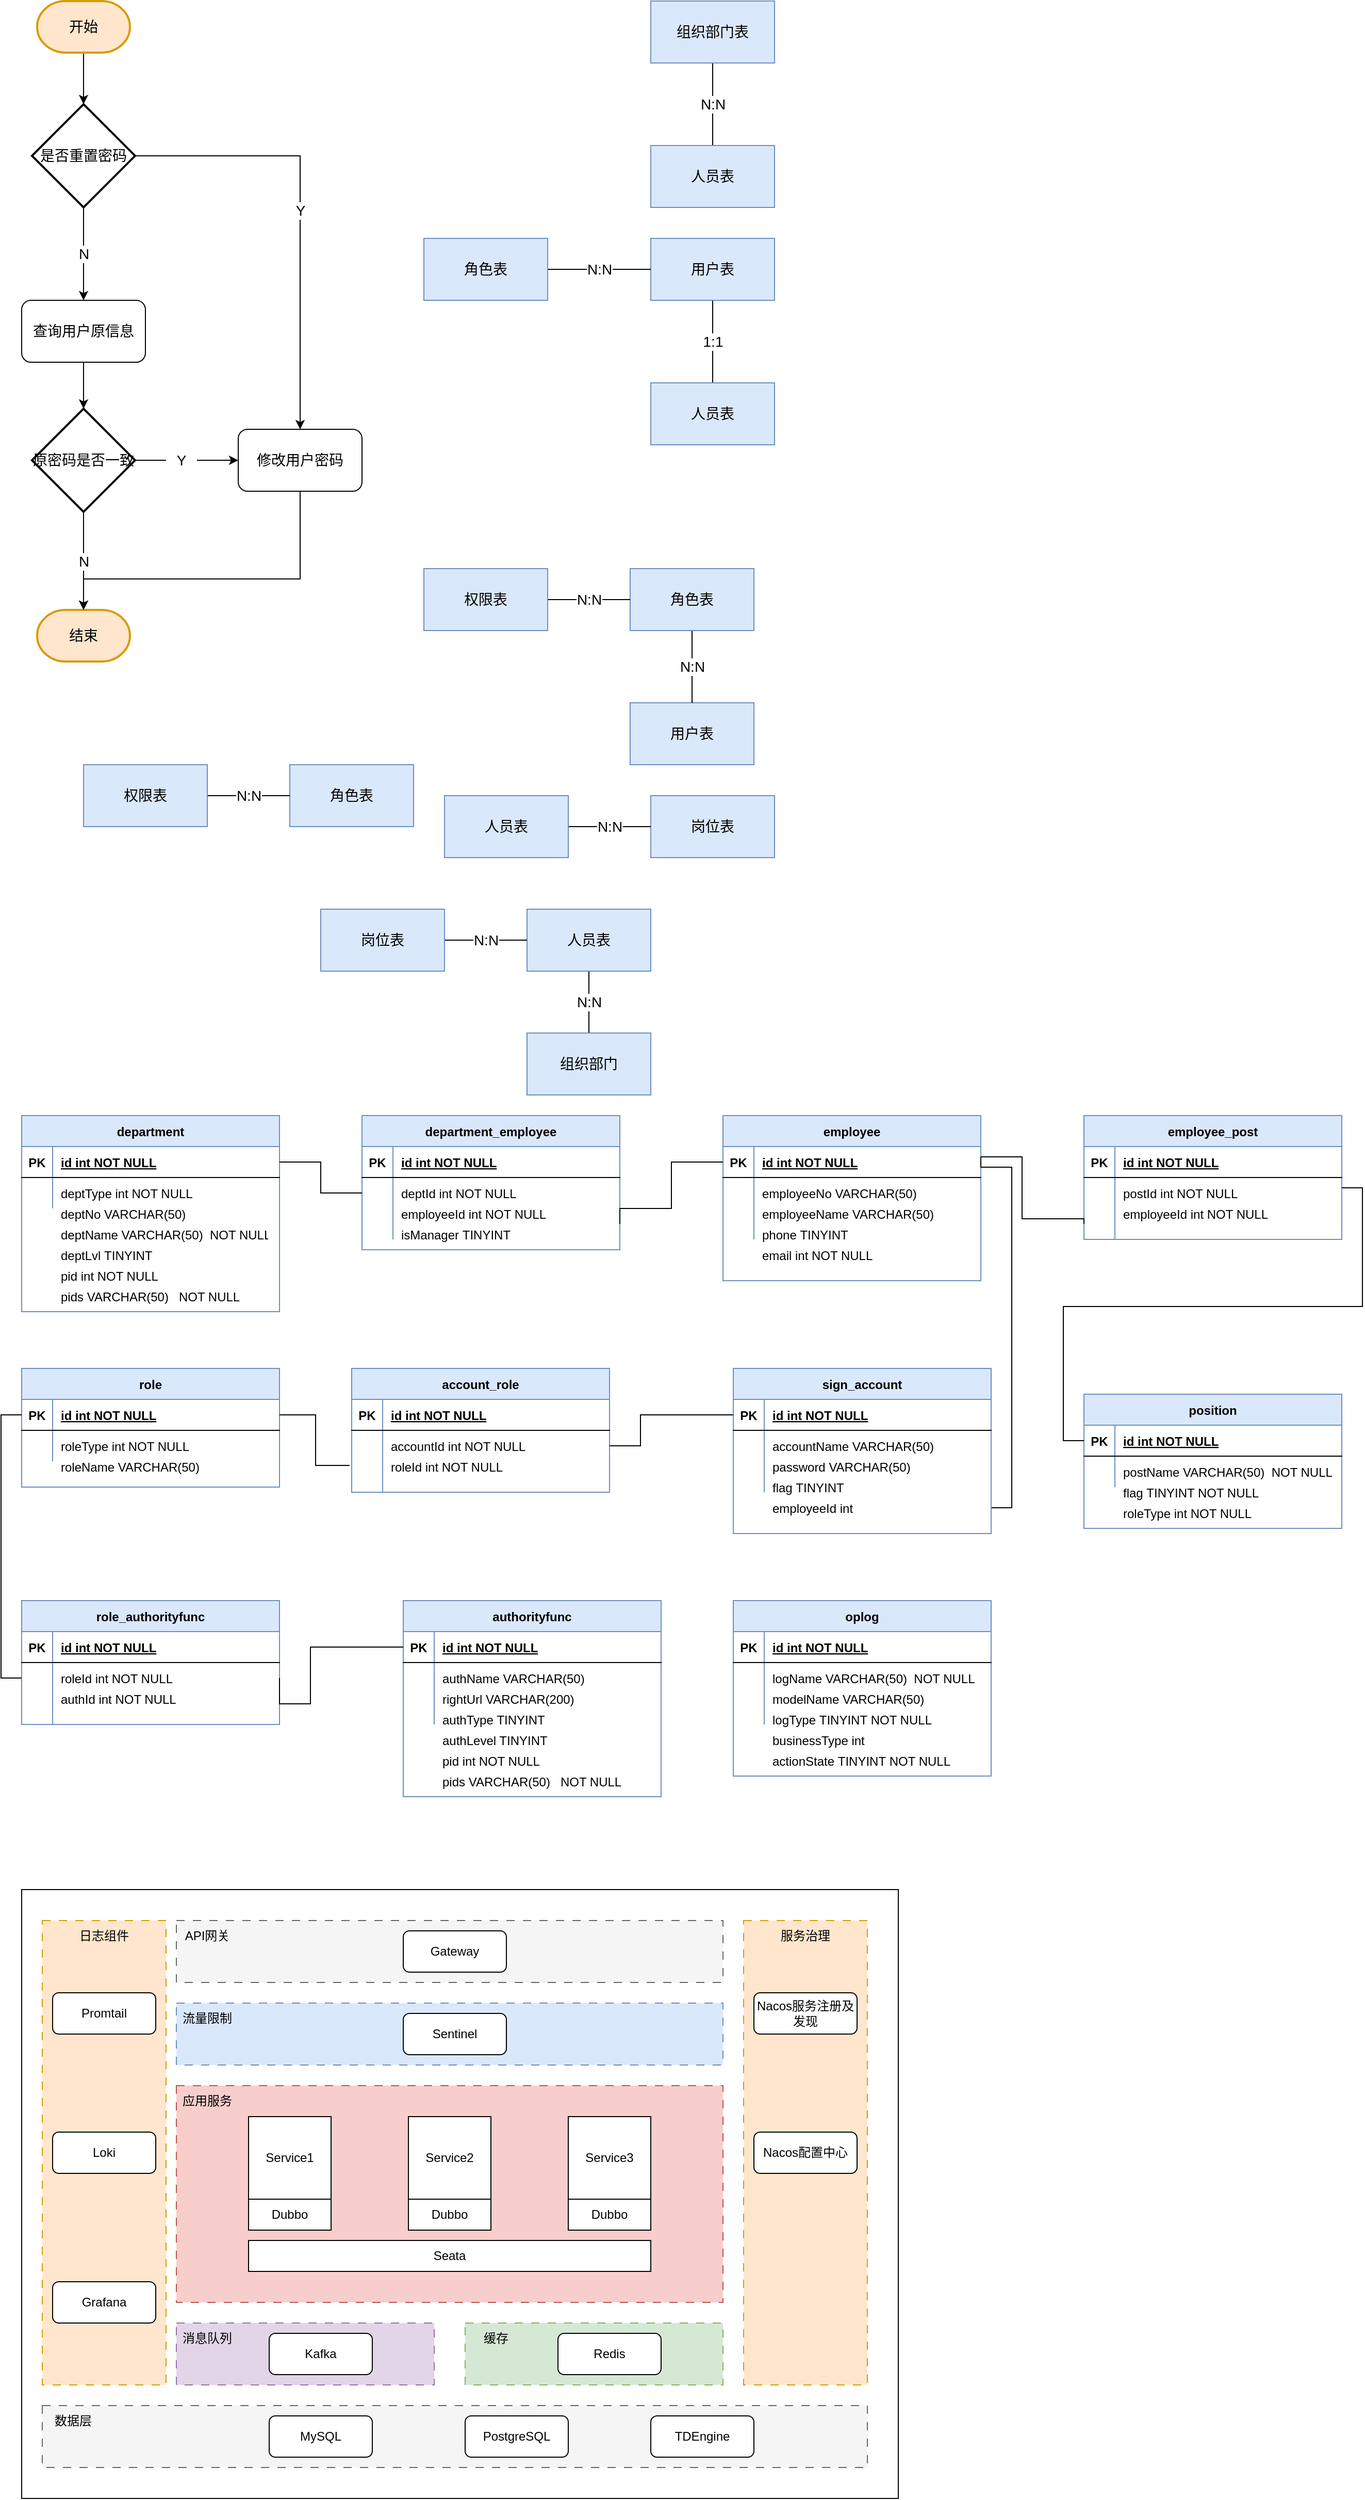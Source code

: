 <mxfile version="24.7.12">
  <diagram id="cUgM90u6OGX9hgd6Vjcb" name="第 1 页">
    <mxGraphModel dx="1434" dy="738" grid="1" gridSize="10" guides="1" tooltips="1" connect="1" arrows="1" fold="1" page="1" pageScale="1" pageWidth="827" pageHeight="1169" math="0" shadow="0">
      <root>
        <mxCell id="0" />
        <mxCell id="1" parent="0" />
        <mxCell id="5Ot4b3tRMixygAjQAWJP-36" value="" style="rounded=0;whiteSpace=wrap;html=1;" vertex="1" parent="1">
          <mxGeometry x="60" y="2090" width="850" height="590" as="geometry" />
        </mxCell>
        <mxCell id="gLiJT_Oy5ucblzhfaL7l-9" value="" style="edgeStyle=orthogonalEdgeStyle;rounded=0;orthogonalLoop=1;jettySize=auto;html=1;fontSize=14;" parent="1" source="gLiJT_Oy5ucblzhfaL7l-2" edge="1">
          <mxGeometry relative="1" as="geometry">
            <mxPoint x="120" y="360" as="targetPoint" />
          </mxGeometry>
        </mxCell>
        <mxCell id="gLiJT_Oy5ucblzhfaL7l-2" value="开始" style="strokeWidth=2;html=1;shape=mxgraph.flowchart.terminator;whiteSpace=wrap;fontSize=14;fillColor=#ffe6cc;strokeColor=#d79b00;" parent="1" vertex="1">
          <mxGeometry x="75" y="260" width="90" height="50" as="geometry" />
        </mxCell>
        <mxCell id="gLiJT_Oy5ucblzhfaL7l-38" value="N" style="edgeStyle=orthogonalEdgeStyle;rounded=0;orthogonalLoop=1;jettySize=auto;html=1;fontSize=14;endArrow=classic;endFill=1;" parent="1" source="gLiJT_Oy5ucblzhfaL7l-3" target="gLiJT_Oy5ucblzhfaL7l-13" edge="1">
          <mxGeometry relative="1" as="geometry" />
        </mxCell>
        <mxCell id="gLiJT_Oy5ucblzhfaL7l-39" value="Y" style="edgeStyle=orthogonalEdgeStyle;rounded=0;orthogonalLoop=1;jettySize=auto;html=1;exitX=1;exitY=0.5;exitDx=0;exitDy=0;exitPerimeter=0;entryX=0.5;entryY=0;entryDx=0;entryDy=0;fontSize=14;endArrow=classic;endFill=1;" parent="1" source="gLiJT_Oy5ucblzhfaL7l-3" target="gLiJT_Oy5ucblzhfaL7l-11" edge="1">
          <mxGeometry relative="1" as="geometry" />
        </mxCell>
        <mxCell id="gLiJT_Oy5ucblzhfaL7l-3" value="是否重置密码" style="strokeWidth=2;html=1;shape=mxgraph.flowchart.decision;whiteSpace=wrap;fontSize=14;" parent="1" vertex="1">
          <mxGeometry x="70" y="360" width="100" height="100" as="geometry" />
        </mxCell>
        <mxCell id="gLiJT_Oy5ucblzhfaL7l-10" value="结束" style="strokeWidth=2;html=1;shape=mxgraph.flowchart.terminator;whiteSpace=wrap;fontSize=14;fillColor=#ffe6cc;strokeColor=#d79b00;" parent="1" vertex="1">
          <mxGeometry x="75" y="850" width="90" height="50" as="geometry" />
        </mxCell>
        <mxCell id="gLiJT_Oy5ucblzhfaL7l-44" style="edgeStyle=orthogonalEdgeStyle;rounded=0;orthogonalLoop=1;jettySize=auto;html=1;exitX=0.5;exitY=1;exitDx=0;exitDy=0;entryX=0.5;entryY=0;entryDx=0;entryDy=0;entryPerimeter=0;fontSize=14;endArrow=classic;endFill=1;" parent="1" source="gLiJT_Oy5ucblzhfaL7l-11" target="gLiJT_Oy5ucblzhfaL7l-10" edge="1">
          <mxGeometry relative="1" as="geometry">
            <Array as="points">
              <mxPoint x="330" y="820" />
              <mxPoint x="120" y="820" />
            </Array>
          </mxGeometry>
        </mxCell>
        <mxCell id="gLiJT_Oy5ucblzhfaL7l-11" value="修改用户密码" style="rounded=1;whiteSpace=wrap;html=1;fontSize=14;" parent="1" vertex="1">
          <mxGeometry x="270" y="675" width="120" height="60" as="geometry" />
        </mxCell>
        <mxCell id="gLiJT_Oy5ucblzhfaL7l-31" value="" style="edgeStyle=orthogonalEdgeStyle;rounded=0;orthogonalLoop=1;jettySize=auto;html=1;fontSize=14;endArrow=classic;endFill=1;" parent="1" source="gLiJT_Oy5ucblzhfaL7l-13" target="gLiJT_Oy5ucblzhfaL7l-30" edge="1">
          <mxGeometry relative="1" as="geometry" />
        </mxCell>
        <mxCell id="gLiJT_Oy5ucblzhfaL7l-13" value="查询用户原信息" style="rounded=1;whiteSpace=wrap;html=1;fontSize=14;" parent="1" vertex="1">
          <mxGeometry x="60" y="550" width="120" height="60" as="geometry" />
        </mxCell>
        <mxCell id="gLiJT_Oy5ucblzhfaL7l-21" value="N:N" style="rounded=0;orthogonalLoop=1;jettySize=auto;html=1;fontSize=14;endArrow=none;endFill=0;" parent="1" source="gLiJT_Oy5ucblzhfaL7l-18" edge="1">
          <mxGeometry relative="1" as="geometry">
            <mxPoint x="730" y="400" as="targetPoint" />
          </mxGeometry>
        </mxCell>
        <mxCell id="gLiJT_Oy5ucblzhfaL7l-18" value="组织部门表" style="rounded=0;whiteSpace=wrap;html=1;fontSize=14;fillColor=#dae8fc;strokeColor=#6c8ebf;" parent="1" vertex="1">
          <mxGeometry x="670" y="260" width="120" height="60" as="geometry" />
        </mxCell>
        <mxCell id="gLiJT_Oy5ucblzhfaL7l-20" value="人员表" style="rounded=0;whiteSpace=wrap;html=1;fontSize=14;fillColor=#dae8fc;strokeColor=#6c8ebf;" parent="1" vertex="1">
          <mxGeometry x="670" y="400" width="120" height="60" as="geometry" />
        </mxCell>
        <mxCell id="gLiJT_Oy5ucblzhfaL7l-23" value="1:1" style="rounded=0;orthogonalLoop=1;jettySize=auto;html=1;fontSize=14;endArrow=none;endFill=0;" parent="1" source="gLiJT_Oy5ucblzhfaL7l-24" edge="1">
          <mxGeometry relative="1" as="geometry">
            <mxPoint x="730" y="630" as="targetPoint" />
          </mxGeometry>
        </mxCell>
        <mxCell id="gLiJT_Oy5ucblzhfaL7l-24" value="用户表" style="rounded=0;whiteSpace=wrap;html=1;fontSize=14;fillColor=#dae8fc;strokeColor=#6c8ebf;" parent="1" vertex="1">
          <mxGeometry x="670" y="490" width="120" height="60" as="geometry" />
        </mxCell>
        <mxCell id="gLiJT_Oy5ucblzhfaL7l-25" value="人员表" style="rounded=0;whiteSpace=wrap;html=1;fontSize=14;fillColor=#dae8fc;strokeColor=#6c8ebf;" parent="1" vertex="1">
          <mxGeometry x="670" y="630" width="120" height="60" as="geometry" />
        </mxCell>
        <mxCell id="gLiJT_Oy5ucblzhfaL7l-27" value="N:N" style="edgeStyle=none;rounded=0;orthogonalLoop=1;jettySize=auto;html=1;fontSize=14;endArrow=none;endFill=0;" parent="1" source="gLiJT_Oy5ucblzhfaL7l-26" target="gLiJT_Oy5ucblzhfaL7l-24" edge="1">
          <mxGeometry relative="1" as="geometry" />
        </mxCell>
        <mxCell id="gLiJT_Oy5ucblzhfaL7l-26" value="角色表" style="rounded=0;whiteSpace=wrap;html=1;fontSize=14;fillColor=#dae8fc;strokeColor=#6c8ebf;" parent="1" vertex="1">
          <mxGeometry x="450" y="490" width="120" height="60" as="geometry" />
        </mxCell>
        <mxCell id="gLiJT_Oy5ucblzhfaL7l-40" style="edgeStyle=orthogonalEdgeStyle;rounded=0;orthogonalLoop=1;jettySize=auto;html=1;exitX=1;exitY=0.5;exitDx=0;exitDy=0;exitPerimeter=0;entryX=0;entryY=0.5;entryDx=0;entryDy=0;fontSize=14;endArrow=classic;endFill=1;startArrow=none;" parent="1" source="gLiJT_Oy5ucblzhfaL7l-33" target="gLiJT_Oy5ucblzhfaL7l-11" edge="1">
          <mxGeometry relative="1" as="geometry" />
        </mxCell>
        <mxCell id="gLiJT_Oy5ucblzhfaL7l-42" value="N" style="edgeStyle=orthogonalEdgeStyle;rounded=0;orthogonalLoop=1;jettySize=auto;html=1;fontSize=14;endArrow=classic;endFill=1;" parent="1" source="gLiJT_Oy5ucblzhfaL7l-30" target="gLiJT_Oy5ucblzhfaL7l-10" edge="1">
          <mxGeometry relative="1" as="geometry" />
        </mxCell>
        <mxCell id="gLiJT_Oy5ucblzhfaL7l-30" value="原密码是否一致" style="strokeWidth=2;html=1;shape=mxgraph.flowchart.decision;whiteSpace=wrap;fontSize=14;" parent="1" vertex="1">
          <mxGeometry x="70" y="655" width="100" height="100" as="geometry" />
        </mxCell>
        <mxCell id="gLiJT_Oy5ucblzhfaL7l-33" value="Y" style="whiteSpace=wrap;html=1;fontSize=14;strokeWidth=1;fillColor=none;strokeColor=none;" parent="1" vertex="1">
          <mxGeometry x="200" y="695" width="30" height="20" as="geometry" />
        </mxCell>
        <mxCell id="gLiJT_Oy5ucblzhfaL7l-41" value="" style="edgeStyle=orthogonalEdgeStyle;rounded=0;orthogonalLoop=1;jettySize=auto;html=1;exitX=1;exitY=0.5;exitDx=0;exitDy=0;exitPerimeter=0;entryX=0;entryY=0.5;entryDx=0;entryDy=0;fontSize=14;endArrow=none;endFill=1;" parent="1" source="gLiJT_Oy5ucblzhfaL7l-30" target="gLiJT_Oy5ucblzhfaL7l-33" edge="1">
          <mxGeometry relative="1" as="geometry">
            <mxPoint x="170" y="705" as="sourcePoint" />
            <mxPoint x="270" y="705" as="targetPoint" />
          </mxGeometry>
        </mxCell>
        <mxCell id="gLiJT_Oy5ucblzhfaL7l-45" value="用户表" style="rounded=0;whiteSpace=wrap;html=1;fontSize=14;fillColor=#dae8fc;strokeColor=#6c8ebf;" parent="1" vertex="1">
          <mxGeometry x="650" y="940" width="120" height="60" as="geometry" />
        </mxCell>
        <mxCell id="gLiJT_Oy5ucblzhfaL7l-46" value="N:N" style="edgeStyle=none;rounded=0;orthogonalLoop=1;jettySize=auto;html=1;fontSize=14;endArrow=none;endFill=0;" parent="1" source="gLiJT_Oy5ucblzhfaL7l-47" target="gLiJT_Oy5ucblzhfaL7l-45" edge="1">
          <mxGeometry relative="1" as="geometry" />
        </mxCell>
        <mxCell id="gLiJT_Oy5ucblzhfaL7l-47" value="角色表" style="rounded=0;whiteSpace=wrap;html=1;fontSize=14;fillColor=#dae8fc;strokeColor=#6c8ebf;" parent="1" vertex="1">
          <mxGeometry x="650" y="810" width="120" height="60" as="geometry" />
        </mxCell>
        <mxCell id="gLiJT_Oy5ucblzhfaL7l-49" value="N:N" style="edgeStyle=orthogonalEdgeStyle;rounded=0;orthogonalLoop=1;jettySize=auto;html=1;fontSize=14;endArrow=none;endFill=0;" parent="1" source="gLiJT_Oy5ucblzhfaL7l-48" target="gLiJT_Oy5ucblzhfaL7l-47" edge="1">
          <mxGeometry relative="1" as="geometry" />
        </mxCell>
        <mxCell id="gLiJT_Oy5ucblzhfaL7l-48" value="权限表" style="rounded=0;whiteSpace=wrap;html=1;fontSize=14;fillColor=#dae8fc;strokeColor=#6c8ebf;" parent="1" vertex="1">
          <mxGeometry x="450" y="810" width="120" height="60" as="geometry" />
        </mxCell>
        <mxCell id="gLiJT_Oy5ucblzhfaL7l-50" value="角色表" style="rounded=0;whiteSpace=wrap;html=1;fontSize=14;fillColor=#dae8fc;strokeColor=#6c8ebf;" parent="1" vertex="1">
          <mxGeometry x="320" y="1000" width="120" height="60" as="geometry" />
        </mxCell>
        <mxCell id="gLiJT_Oy5ucblzhfaL7l-51" value="N:N" style="edgeStyle=orthogonalEdgeStyle;rounded=0;orthogonalLoop=1;jettySize=auto;html=1;fontSize=14;endArrow=none;endFill=0;" parent="1" source="gLiJT_Oy5ucblzhfaL7l-52" target="gLiJT_Oy5ucblzhfaL7l-50" edge="1">
          <mxGeometry relative="1" as="geometry" />
        </mxCell>
        <mxCell id="gLiJT_Oy5ucblzhfaL7l-52" value="权限表" style="rounded=0;whiteSpace=wrap;html=1;fontSize=14;fillColor=#dae8fc;strokeColor=#6c8ebf;" parent="1" vertex="1">
          <mxGeometry x="120" y="1000" width="120" height="60" as="geometry" />
        </mxCell>
        <mxCell id="gLiJT_Oy5ucblzhfaL7l-53" value="岗位表" style="rounded=0;whiteSpace=wrap;html=1;fontSize=14;fillColor=#dae8fc;strokeColor=#6c8ebf;" parent="1" vertex="1">
          <mxGeometry x="670" y="1030" width="120" height="60" as="geometry" />
        </mxCell>
        <mxCell id="gLiJT_Oy5ucblzhfaL7l-54" value="N:N" style="edgeStyle=orthogonalEdgeStyle;rounded=0;orthogonalLoop=1;jettySize=auto;html=1;fontSize=14;endArrow=none;endFill=0;" parent="1" source="gLiJT_Oy5ucblzhfaL7l-55" target="gLiJT_Oy5ucblzhfaL7l-53" edge="1">
          <mxGeometry relative="1" as="geometry" />
        </mxCell>
        <mxCell id="gLiJT_Oy5ucblzhfaL7l-55" value="人员表" style="rounded=0;whiteSpace=wrap;html=1;fontSize=14;fillColor=#dae8fc;strokeColor=#6c8ebf;" parent="1" vertex="1">
          <mxGeometry x="470" y="1030" width="120" height="60" as="geometry" />
        </mxCell>
        <mxCell id="gLiJT_Oy5ucblzhfaL7l-60" value="N:N" style="edgeStyle=orthogonalEdgeStyle;rounded=0;orthogonalLoop=1;jettySize=auto;html=1;fontSize=14;endArrow=none;endFill=0;" parent="1" source="gLiJT_Oy5ucblzhfaL7l-56" target="gLiJT_Oy5ucblzhfaL7l-59" edge="1">
          <mxGeometry relative="1" as="geometry" />
        </mxCell>
        <mxCell id="gLiJT_Oy5ucblzhfaL7l-56" value="人员表" style="rounded=0;whiteSpace=wrap;html=1;fontSize=14;fillColor=#dae8fc;strokeColor=#6c8ebf;" parent="1" vertex="1">
          <mxGeometry x="550" y="1140" width="120" height="60" as="geometry" />
        </mxCell>
        <mxCell id="gLiJT_Oy5ucblzhfaL7l-57" value="N:N" style="edgeStyle=orthogonalEdgeStyle;rounded=0;orthogonalLoop=1;jettySize=auto;html=1;fontSize=14;endArrow=none;endFill=0;" parent="1" source="gLiJT_Oy5ucblzhfaL7l-58" target="gLiJT_Oy5ucblzhfaL7l-56" edge="1">
          <mxGeometry relative="1" as="geometry" />
        </mxCell>
        <mxCell id="gLiJT_Oy5ucblzhfaL7l-58" value="岗位表" style="rounded=0;whiteSpace=wrap;html=1;fontSize=14;fillColor=#dae8fc;strokeColor=#6c8ebf;" parent="1" vertex="1">
          <mxGeometry x="350" y="1140" width="120" height="60" as="geometry" />
        </mxCell>
        <mxCell id="gLiJT_Oy5ucblzhfaL7l-59" value="组织部门" style="rounded=0;whiteSpace=wrap;html=1;fontSize=14;fillColor=#dae8fc;strokeColor=#6c8ebf;" parent="1" vertex="1">
          <mxGeometry x="550" y="1260" width="120" height="60" as="geometry" />
        </mxCell>
        <mxCell id="gLiJT_Oy5ucblzhfaL7l-92" value="department_employee" style="shape=table;startSize=30;container=1;collapsible=1;childLayout=tableLayout;fixedRows=1;rowLines=0;fontStyle=1;align=center;resizeLast=1;fillColor=#dae8fc;strokeColor=#6c8ebf;" parent="1" vertex="1">
          <mxGeometry x="390" y="1340" width="250" height="130" as="geometry" />
        </mxCell>
        <mxCell id="gLiJT_Oy5ucblzhfaL7l-93" value="" style="shape=partialRectangle;collapsible=0;dropTarget=0;pointerEvents=0;fillColor=none;points=[[0,0.5],[1,0.5]];portConstraint=eastwest;top=0;left=0;right=0;bottom=1;" parent="gLiJT_Oy5ucblzhfaL7l-92" vertex="1">
          <mxGeometry y="30" width="250" height="30" as="geometry" />
        </mxCell>
        <mxCell id="gLiJT_Oy5ucblzhfaL7l-94" value="PK" style="shape=partialRectangle;overflow=hidden;connectable=0;fillColor=none;top=0;left=0;bottom=0;right=0;fontStyle=1;" parent="gLiJT_Oy5ucblzhfaL7l-93" vertex="1">
          <mxGeometry width="30" height="30" as="geometry">
            <mxRectangle width="30" height="30" as="alternateBounds" />
          </mxGeometry>
        </mxCell>
        <mxCell id="gLiJT_Oy5ucblzhfaL7l-95" value="id int NOT NULL" style="shape=partialRectangle;overflow=hidden;connectable=0;fillColor=none;top=0;left=0;bottom=0;right=0;align=left;spacingLeft=6;fontStyle=5;" parent="gLiJT_Oy5ucblzhfaL7l-93" vertex="1">
          <mxGeometry x="30" width="220" height="30" as="geometry">
            <mxRectangle width="220" height="30" as="alternateBounds" />
          </mxGeometry>
        </mxCell>
        <mxCell id="gLiJT_Oy5ucblzhfaL7l-96" value="" style="shape=partialRectangle;collapsible=0;dropTarget=0;pointerEvents=0;fillColor=none;points=[[0,0.5],[1,0.5]];portConstraint=eastwest;top=0;left=0;right=0;bottom=0;" parent="gLiJT_Oy5ucblzhfaL7l-92" vertex="1">
          <mxGeometry y="60" width="250" height="30" as="geometry" />
        </mxCell>
        <mxCell id="gLiJT_Oy5ucblzhfaL7l-97" value="" style="shape=partialRectangle;overflow=hidden;connectable=0;fillColor=none;top=0;left=0;bottom=0;right=0;" parent="gLiJT_Oy5ucblzhfaL7l-96" vertex="1">
          <mxGeometry width="30" height="30" as="geometry">
            <mxRectangle width="30" height="30" as="alternateBounds" />
          </mxGeometry>
        </mxCell>
        <mxCell id="gLiJT_Oy5ucblzhfaL7l-98" value="" style="shape=partialRectangle;overflow=hidden;connectable=0;fillColor=none;top=0;left=0;bottom=0;right=0;align=left;spacingLeft=6;" parent="gLiJT_Oy5ucblzhfaL7l-96" vertex="1">
          <mxGeometry x="30" width="220" height="30" as="geometry">
            <mxRectangle width="220" height="30" as="alternateBounds" />
          </mxGeometry>
        </mxCell>
        <mxCell id="gLiJT_Oy5ucblzhfaL7l-99" value="" style="shape=partialRectangle;collapsible=0;dropTarget=0;pointerEvents=0;fillColor=none;points=[[0,0.5],[1,0.5]];portConstraint=eastwest;top=0;left=0;right=0;bottom=0;" parent="gLiJT_Oy5ucblzhfaL7l-92" vertex="1">
          <mxGeometry y="90" width="250" height="30" as="geometry" />
        </mxCell>
        <mxCell id="gLiJT_Oy5ucblzhfaL7l-100" value="" style="shape=partialRectangle;overflow=hidden;connectable=0;fillColor=none;top=0;left=0;bottom=0;right=0;" parent="gLiJT_Oy5ucblzhfaL7l-99" vertex="1">
          <mxGeometry width="30" height="30" as="geometry">
            <mxRectangle width="30" height="30" as="alternateBounds" />
          </mxGeometry>
        </mxCell>
        <mxCell id="gLiJT_Oy5ucblzhfaL7l-101" value="" style="shape=partialRectangle;overflow=hidden;connectable=0;fillColor=none;top=0;left=0;bottom=0;right=0;align=left;spacingLeft=6;" parent="gLiJT_Oy5ucblzhfaL7l-99" vertex="1">
          <mxGeometry x="30" width="220" height="30" as="geometry">
            <mxRectangle width="220" height="30" as="alternateBounds" />
          </mxGeometry>
        </mxCell>
        <mxCell id="gLiJT_Oy5ucblzhfaL7l-102" value="employee" style="shape=table;startSize=30;container=1;collapsible=1;childLayout=tableLayout;fixedRows=1;rowLines=0;fontStyle=1;align=center;resizeLast=1;fillColor=#dae8fc;strokeColor=#6c8ebf;" parent="1" vertex="1">
          <mxGeometry x="740" y="1340" width="250" height="160" as="geometry" />
        </mxCell>
        <mxCell id="gLiJT_Oy5ucblzhfaL7l-103" value="" style="shape=partialRectangle;collapsible=0;dropTarget=0;pointerEvents=0;fillColor=none;points=[[0,0.5],[1,0.5]];portConstraint=eastwest;top=0;left=0;right=0;bottom=1;" parent="gLiJT_Oy5ucblzhfaL7l-102" vertex="1">
          <mxGeometry y="30" width="250" height="30" as="geometry" />
        </mxCell>
        <mxCell id="gLiJT_Oy5ucblzhfaL7l-104" value="PK" style="shape=partialRectangle;overflow=hidden;connectable=0;fillColor=none;top=0;left=0;bottom=0;right=0;fontStyle=1;" parent="gLiJT_Oy5ucblzhfaL7l-103" vertex="1">
          <mxGeometry width="30" height="30" as="geometry">
            <mxRectangle width="30" height="30" as="alternateBounds" />
          </mxGeometry>
        </mxCell>
        <mxCell id="gLiJT_Oy5ucblzhfaL7l-105" value="" style="shape=partialRectangle;overflow=hidden;connectable=0;fillColor=none;top=0;left=0;bottom=0;right=0;align=left;spacingLeft=6;fontStyle=5;" parent="gLiJT_Oy5ucblzhfaL7l-103" vertex="1">
          <mxGeometry x="30" width="220" height="30" as="geometry">
            <mxRectangle width="220" height="30" as="alternateBounds" />
          </mxGeometry>
        </mxCell>
        <mxCell id="gLiJT_Oy5ucblzhfaL7l-106" value="" style="shape=partialRectangle;collapsible=0;dropTarget=0;pointerEvents=0;fillColor=none;points=[[0,0.5],[1,0.5]];portConstraint=eastwest;top=0;left=0;right=0;bottom=0;" parent="gLiJT_Oy5ucblzhfaL7l-102" vertex="1">
          <mxGeometry y="60" width="250" height="30" as="geometry" />
        </mxCell>
        <mxCell id="gLiJT_Oy5ucblzhfaL7l-107" value="" style="shape=partialRectangle;overflow=hidden;connectable=0;fillColor=none;top=0;left=0;bottom=0;right=0;" parent="gLiJT_Oy5ucblzhfaL7l-106" vertex="1">
          <mxGeometry width="30" height="30" as="geometry">
            <mxRectangle width="30" height="30" as="alternateBounds" />
          </mxGeometry>
        </mxCell>
        <mxCell id="gLiJT_Oy5ucblzhfaL7l-108" value="" style="shape=partialRectangle;overflow=hidden;connectable=0;fillColor=none;top=0;left=0;bottom=0;right=0;align=left;spacingLeft=6;" parent="gLiJT_Oy5ucblzhfaL7l-106" vertex="1">
          <mxGeometry x="30" width="220" height="30" as="geometry">
            <mxRectangle width="220" height="30" as="alternateBounds" />
          </mxGeometry>
        </mxCell>
        <mxCell id="gLiJT_Oy5ucblzhfaL7l-109" value="" style="shape=partialRectangle;collapsible=0;dropTarget=0;pointerEvents=0;fillColor=none;points=[[0,0.5],[1,0.5]];portConstraint=eastwest;top=0;left=0;right=0;bottom=0;" parent="gLiJT_Oy5ucblzhfaL7l-102" vertex="1">
          <mxGeometry y="90" width="250" height="30" as="geometry" />
        </mxCell>
        <mxCell id="gLiJT_Oy5ucblzhfaL7l-110" value="" style="shape=partialRectangle;overflow=hidden;connectable=0;fillColor=none;top=0;left=0;bottom=0;right=0;" parent="gLiJT_Oy5ucblzhfaL7l-109" vertex="1">
          <mxGeometry width="30" height="30" as="geometry">
            <mxRectangle width="30" height="30" as="alternateBounds" />
          </mxGeometry>
        </mxCell>
        <mxCell id="gLiJT_Oy5ucblzhfaL7l-111" value="" style="shape=partialRectangle;overflow=hidden;connectable=0;fillColor=none;top=0;left=0;bottom=0;right=0;align=left;spacingLeft=6;" parent="gLiJT_Oy5ucblzhfaL7l-109" vertex="1">
          <mxGeometry x="30" width="220" height="30" as="geometry">
            <mxRectangle width="220" height="30" as="alternateBounds" />
          </mxGeometry>
        </mxCell>
        <mxCell id="gLiJT_Oy5ucblzhfaL7l-112" value="department" style="shape=table;startSize=30;container=1;collapsible=1;childLayout=tableLayout;fixedRows=1;rowLines=0;fontStyle=1;align=center;resizeLast=1;fillColor=#dae8fc;strokeColor=#6c8ebf;" parent="1" vertex="1">
          <mxGeometry x="60" y="1340" width="250" height="190" as="geometry" />
        </mxCell>
        <mxCell id="gLiJT_Oy5ucblzhfaL7l-113" value="" style="shape=partialRectangle;collapsible=0;dropTarget=0;pointerEvents=0;fillColor=none;points=[[0,0.5],[1,0.5]];portConstraint=eastwest;top=0;left=0;right=0;bottom=1;" parent="gLiJT_Oy5ucblzhfaL7l-112" vertex="1">
          <mxGeometry y="30" width="250" height="30" as="geometry" />
        </mxCell>
        <mxCell id="gLiJT_Oy5ucblzhfaL7l-114" value="PK" style="shape=partialRectangle;overflow=hidden;connectable=0;fillColor=none;top=0;left=0;bottom=0;right=0;fontStyle=1;" parent="gLiJT_Oy5ucblzhfaL7l-113" vertex="1">
          <mxGeometry width="30" height="30" as="geometry">
            <mxRectangle width="30" height="30" as="alternateBounds" />
          </mxGeometry>
        </mxCell>
        <mxCell id="gLiJT_Oy5ucblzhfaL7l-115" value="id int NOT NULL " style="shape=partialRectangle;overflow=hidden;connectable=0;fillColor=none;top=0;left=0;bottom=0;right=0;align=left;spacingLeft=6;fontStyle=5;" parent="gLiJT_Oy5ucblzhfaL7l-113" vertex="1">
          <mxGeometry x="30" width="220" height="30" as="geometry">
            <mxRectangle width="220" height="30" as="alternateBounds" />
          </mxGeometry>
        </mxCell>
        <mxCell id="gLiJT_Oy5ucblzhfaL7l-116" value="" style="shape=partialRectangle;collapsible=0;dropTarget=0;pointerEvents=0;fillColor=none;points=[[0,0.5],[1,0.5]];portConstraint=eastwest;top=0;left=0;right=0;bottom=0;" parent="gLiJT_Oy5ucblzhfaL7l-112" vertex="1">
          <mxGeometry y="60" width="250" height="30" as="geometry" />
        </mxCell>
        <mxCell id="gLiJT_Oy5ucblzhfaL7l-117" value="" style="shape=partialRectangle;overflow=hidden;connectable=0;fillColor=none;top=0;left=0;bottom=0;right=0;" parent="gLiJT_Oy5ucblzhfaL7l-116" vertex="1">
          <mxGeometry width="30" height="30" as="geometry">
            <mxRectangle width="30" height="30" as="alternateBounds" />
          </mxGeometry>
        </mxCell>
        <mxCell id="gLiJT_Oy5ucblzhfaL7l-118" value="deptType int NOT NULL" style="shape=partialRectangle;overflow=hidden;connectable=0;fillColor=none;top=0;left=0;bottom=0;right=0;align=left;spacingLeft=6;" parent="gLiJT_Oy5ucblzhfaL7l-116" vertex="1">
          <mxGeometry x="30" width="220" height="30" as="geometry">
            <mxRectangle width="220" height="30" as="alternateBounds" />
          </mxGeometry>
        </mxCell>
        <mxCell id="gLiJT_Oy5ucblzhfaL7l-119" style="edgeStyle=orthogonalEdgeStyle;rounded=0;orthogonalLoop=1;jettySize=auto;html=1;exitX=1;exitY=0.5;exitDx=0;exitDy=0;entryX=0;entryY=0.5;entryDx=0;entryDy=0;fontSize=14;endArrow=none;endFill=0;" parent="1" source="gLiJT_Oy5ucblzhfaL7l-113" target="gLiJT_Oy5ucblzhfaL7l-96" edge="1">
          <mxGeometry relative="1" as="geometry" />
        </mxCell>
        <mxCell id="gLiJT_Oy5ucblzhfaL7l-120" value="deptNo VARCHAR(50) " style="shape=partialRectangle;overflow=hidden;connectable=0;fillColor=none;top=0;left=0;bottom=0;right=0;align=left;spacingLeft=6;" parent="1" vertex="1">
          <mxGeometry x="90" y="1420" width="210" height="30" as="geometry">
            <mxRectangle width="220" height="30" as="alternateBounds" />
          </mxGeometry>
        </mxCell>
        <mxCell id="gLiJT_Oy5ucblzhfaL7l-121" value="deptName VARCHAR(50)  NOT NULL" style="shape=partialRectangle;overflow=hidden;connectable=0;fillColor=none;top=0;left=0;bottom=0;right=0;align=left;spacingLeft=6;" parent="1" vertex="1">
          <mxGeometry x="90" y="1440" width="210" height="30" as="geometry">
            <mxRectangle width="220" height="30" as="alternateBounds" />
          </mxGeometry>
        </mxCell>
        <mxCell id="gLiJT_Oy5ucblzhfaL7l-122" value="deptLvl TINYINT" style="shape=partialRectangle;overflow=hidden;connectable=0;fillColor=none;top=0;left=0;bottom=0;right=0;align=left;spacingLeft=6;" parent="1" vertex="1">
          <mxGeometry x="90" y="1460" width="210" height="30" as="geometry">
            <mxRectangle width="220" height="30" as="alternateBounds" />
          </mxGeometry>
        </mxCell>
        <mxCell id="gLiJT_Oy5ucblzhfaL7l-123" value="pid int NOT NULL" style="shape=partialRectangle;overflow=hidden;connectable=0;fillColor=none;top=0;left=0;bottom=0;right=0;align=left;spacingLeft=6;" parent="1" vertex="1">
          <mxGeometry x="90" y="1480" width="210" height="30" as="geometry">
            <mxRectangle width="220" height="30" as="alternateBounds" />
          </mxGeometry>
        </mxCell>
        <mxCell id="gLiJT_Oy5ucblzhfaL7l-124" value="pids VARCHAR(50)   NOT NULL" style="shape=partialRectangle;overflow=hidden;connectable=0;fillColor=none;top=0;left=0;bottom=0;right=0;align=left;spacingLeft=6;" parent="1" vertex="1">
          <mxGeometry x="90" y="1500" width="210" height="30" as="geometry">
            <mxRectangle width="220" height="30" as="alternateBounds" />
          </mxGeometry>
        </mxCell>
        <mxCell id="gLiJT_Oy5ucblzhfaL7l-125" value="deptId int NOT NULL" style="shape=partialRectangle;overflow=hidden;connectable=0;fillColor=none;top=0;left=0;bottom=0;right=0;align=left;spacingLeft=6;" parent="1" vertex="1">
          <mxGeometry x="420" y="1400" width="220" height="30" as="geometry">
            <mxRectangle width="220" height="30" as="alternateBounds" />
          </mxGeometry>
        </mxCell>
        <mxCell id="gLiJT_Oy5ucblzhfaL7l-126" value="employeeId int NOT NULL " style="shape=partialRectangle;overflow=hidden;connectable=0;fillColor=none;top=0;left=0;bottom=0;right=0;align=left;spacingLeft=6;" parent="1" vertex="1">
          <mxGeometry x="420" y="1420" width="210" height="30" as="geometry">
            <mxRectangle width="220" height="30" as="alternateBounds" />
          </mxGeometry>
        </mxCell>
        <mxCell id="gLiJT_Oy5ucblzhfaL7l-127" value="isManager TINYINT" style="shape=partialRectangle;overflow=hidden;connectable=0;fillColor=none;top=0;left=0;bottom=0;right=0;align=left;spacingLeft=6;" parent="1" vertex="1">
          <mxGeometry x="420" y="1440" width="210" height="30" as="geometry">
            <mxRectangle width="220" height="30" as="alternateBounds" />
          </mxGeometry>
        </mxCell>
        <mxCell id="gLiJT_Oy5ucblzhfaL7l-129" value="id int NOT NULL" style="shape=partialRectangle;overflow=hidden;connectable=0;fillColor=none;top=0;left=0;bottom=0;right=0;align=left;spacingLeft=6;fontStyle=5;" parent="1" vertex="1">
          <mxGeometry x="770" y="1370" width="220" height="30" as="geometry">
            <mxRectangle width="220" height="30" as="alternateBounds" />
          </mxGeometry>
        </mxCell>
        <mxCell id="gLiJT_Oy5ucblzhfaL7l-130" value="employeeNo VARCHAR(50) " style="shape=partialRectangle;overflow=hidden;connectable=0;fillColor=none;top=0;left=0;bottom=0;right=0;align=left;spacingLeft=6;" parent="1" vertex="1">
          <mxGeometry x="770" y="1400" width="220" height="30" as="geometry">
            <mxRectangle width="220" height="30" as="alternateBounds" />
          </mxGeometry>
        </mxCell>
        <mxCell id="gLiJT_Oy5ucblzhfaL7l-131" value="employeeName VARCHAR(50) " style="shape=partialRectangle;overflow=hidden;connectable=0;fillColor=none;top=0;left=0;bottom=0;right=0;align=left;spacingLeft=6;" parent="1" vertex="1">
          <mxGeometry x="770" y="1420" width="210" height="30" as="geometry">
            <mxRectangle width="220" height="30" as="alternateBounds" />
          </mxGeometry>
        </mxCell>
        <mxCell id="gLiJT_Oy5ucblzhfaL7l-132" value="phone TINYINT" style="shape=partialRectangle;overflow=hidden;connectable=0;fillColor=none;top=0;left=0;bottom=0;right=0;align=left;spacingLeft=6;" parent="1" vertex="1">
          <mxGeometry x="770" y="1440" width="210" height="30" as="geometry">
            <mxRectangle width="220" height="30" as="alternateBounds" />
          </mxGeometry>
        </mxCell>
        <mxCell id="gLiJT_Oy5ucblzhfaL7l-133" value="email int NOT NULL" style="shape=partialRectangle;overflow=hidden;connectable=0;fillColor=none;top=0;left=0;bottom=0;right=0;align=left;spacingLeft=6;" parent="1" vertex="1">
          <mxGeometry x="770" y="1460" width="210" height="30" as="geometry">
            <mxRectangle width="220" height="30" as="alternateBounds" />
          </mxGeometry>
        </mxCell>
        <mxCell id="gLiJT_Oy5ucblzhfaL7l-135" style="edgeStyle=orthogonalEdgeStyle;rounded=0;orthogonalLoop=1;jettySize=auto;html=1;exitX=1;exitY=0.5;exitDx=0;exitDy=0;entryX=0;entryY=0.5;entryDx=0;entryDy=0;fontSize=14;endArrow=none;endFill=0;" parent="1" source="gLiJT_Oy5ucblzhfaL7l-99" target="gLiJT_Oy5ucblzhfaL7l-103" edge="1">
          <mxGeometry relative="1" as="geometry">
            <Array as="points">
              <mxPoint x="640" y="1430" />
              <mxPoint x="690" y="1430" />
              <mxPoint x="690" y="1385" />
            </Array>
          </mxGeometry>
        </mxCell>
        <mxCell id="gLiJT_Oy5ucblzhfaL7l-136" value="employee_post" style="shape=table;startSize=30;container=1;collapsible=1;childLayout=tableLayout;fixedRows=1;rowLines=0;fontStyle=1;align=center;resizeLast=1;fillColor=#dae8fc;strokeColor=#6c8ebf;" parent="1" vertex="1">
          <mxGeometry x="1090" y="1340" width="250" height="120" as="geometry" />
        </mxCell>
        <mxCell id="gLiJT_Oy5ucblzhfaL7l-137" value="" style="shape=partialRectangle;collapsible=0;dropTarget=0;pointerEvents=0;fillColor=none;points=[[0,0.5],[1,0.5]];portConstraint=eastwest;top=0;left=0;right=0;bottom=1;" parent="gLiJT_Oy5ucblzhfaL7l-136" vertex="1">
          <mxGeometry y="30" width="250" height="30" as="geometry" />
        </mxCell>
        <mxCell id="gLiJT_Oy5ucblzhfaL7l-138" value="PK" style="shape=partialRectangle;overflow=hidden;connectable=0;fillColor=none;top=0;left=0;bottom=0;right=0;fontStyle=1;" parent="gLiJT_Oy5ucblzhfaL7l-137" vertex="1">
          <mxGeometry width="30" height="30" as="geometry">
            <mxRectangle width="30" height="30" as="alternateBounds" />
          </mxGeometry>
        </mxCell>
        <mxCell id="gLiJT_Oy5ucblzhfaL7l-139" value="id int NOT NULL" style="shape=partialRectangle;overflow=hidden;connectable=0;fillColor=none;top=0;left=0;bottom=0;right=0;align=left;spacingLeft=6;fontStyle=5;" parent="gLiJT_Oy5ucblzhfaL7l-137" vertex="1">
          <mxGeometry x="30" width="220" height="30" as="geometry">
            <mxRectangle width="220" height="30" as="alternateBounds" />
          </mxGeometry>
        </mxCell>
        <mxCell id="gLiJT_Oy5ucblzhfaL7l-140" value="" style="shape=partialRectangle;collapsible=0;dropTarget=0;pointerEvents=0;fillColor=none;points=[[0,0.5],[1,0.5]];portConstraint=eastwest;top=0;left=0;right=0;bottom=0;" parent="gLiJT_Oy5ucblzhfaL7l-136" vertex="1">
          <mxGeometry y="60" width="250" height="30" as="geometry" />
        </mxCell>
        <mxCell id="gLiJT_Oy5ucblzhfaL7l-141" value="" style="shape=partialRectangle;overflow=hidden;connectable=0;fillColor=none;top=0;left=0;bottom=0;right=0;" parent="gLiJT_Oy5ucblzhfaL7l-140" vertex="1">
          <mxGeometry width="30" height="30" as="geometry">
            <mxRectangle width="30" height="30" as="alternateBounds" />
          </mxGeometry>
        </mxCell>
        <mxCell id="gLiJT_Oy5ucblzhfaL7l-142" value="" style="shape=partialRectangle;overflow=hidden;connectable=0;fillColor=none;top=0;left=0;bottom=0;right=0;align=left;spacingLeft=6;" parent="gLiJT_Oy5ucblzhfaL7l-140" vertex="1">
          <mxGeometry x="30" width="220" height="30" as="geometry">
            <mxRectangle width="220" height="30" as="alternateBounds" />
          </mxGeometry>
        </mxCell>
        <mxCell id="gLiJT_Oy5ucblzhfaL7l-143" value="" style="shape=partialRectangle;collapsible=0;dropTarget=0;pointerEvents=0;fillColor=none;points=[[0,0.5],[1,0.5]];portConstraint=eastwest;top=0;left=0;right=0;bottom=0;" parent="gLiJT_Oy5ucblzhfaL7l-136" vertex="1">
          <mxGeometry y="90" width="250" height="30" as="geometry" />
        </mxCell>
        <mxCell id="gLiJT_Oy5ucblzhfaL7l-144" value="" style="shape=partialRectangle;overflow=hidden;connectable=0;fillColor=none;top=0;left=0;bottom=0;right=0;" parent="gLiJT_Oy5ucblzhfaL7l-143" vertex="1">
          <mxGeometry width="30" height="30" as="geometry">
            <mxRectangle width="30" height="30" as="alternateBounds" />
          </mxGeometry>
        </mxCell>
        <mxCell id="gLiJT_Oy5ucblzhfaL7l-145" value="" style="shape=partialRectangle;overflow=hidden;connectable=0;fillColor=none;top=0;left=0;bottom=0;right=0;align=left;spacingLeft=6;" parent="gLiJT_Oy5ucblzhfaL7l-143" vertex="1">
          <mxGeometry x="30" width="220" height="30" as="geometry">
            <mxRectangle width="220" height="30" as="alternateBounds" />
          </mxGeometry>
        </mxCell>
        <mxCell id="gLiJT_Oy5ucblzhfaL7l-146" value="position" style="shape=table;startSize=30;container=1;collapsible=1;childLayout=tableLayout;fixedRows=1;rowLines=0;fontStyle=1;align=center;resizeLast=1;fillColor=#dae8fc;strokeColor=#6c8ebf;" parent="1" vertex="1">
          <mxGeometry x="1090" y="1610" width="250" height="130" as="geometry" />
        </mxCell>
        <mxCell id="gLiJT_Oy5ucblzhfaL7l-147" value="" style="shape=partialRectangle;collapsible=0;dropTarget=0;pointerEvents=0;fillColor=none;points=[[0,0.5],[1,0.5]];portConstraint=eastwest;top=0;left=0;right=0;bottom=1;" parent="gLiJT_Oy5ucblzhfaL7l-146" vertex="1">
          <mxGeometry y="30" width="250" height="30" as="geometry" />
        </mxCell>
        <mxCell id="gLiJT_Oy5ucblzhfaL7l-148" value="PK" style="shape=partialRectangle;overflow=hidden;connectable=0;fillColor=none;top=0;left=0;bottom=0;right=0;fontStyle=1;" parent="gLiJT_Oy5ucblzhfaL7l-147" vertex="1">
          <mxGeometry width="30" height="30" as="geometry">
            <mxRectangle width="30" height="30" as="alternateBounds" />
          </mxGeometry>
        </mxCell>
        <mxCell id="gLiJT_Oy5ucblzhfaL7l-149" value="id int NOT NULL " style="shape=partialRectangle;overflow=hidden;connectable=0;fillColor=none;top=0;left=0;bottom=0;right=0;align=left;spacingLeft=6;fontStyle=5;" parent="gLiJT_Oy5ucblzhfaL7l-147" vertex="1">
          <mxGeometry x="30" width="220" height="30" as="geometry">
            <mxRectangle width="220" height="30" as="alternateBounds" />
          </mxGeometry>
        </mxCell>
        <mxCell id="gLiJT_Oy5ucblzhfaL7l-150" value="" style="shape=partialRectangle;collapsible=0;dropTarget=0;pointerEvents=0;fillColor=none;points=[[0,0.5],[1,0.5]];portConstraint=eastwest;top=0;left=0;right=0;bottom=0;" parent="gLiJT_Oy5ucblzhfaL7l-146" vertex="1">
          <mxGeometry y="60" width="250" height="30" as="geometry" />
        </mxCell>
        <mxCell id="gLiJT_Oy5ucblzhfaL7l-151" value="" style="shape=partialRectangle;overflow=hidden;connectable=0;fillColor=none;top=0;left=0;bottom=0;right=0;" parent="gLiJT_Oy5ucblzhfaL7l-150" vertex="1">
          <mxGeometry width="30" height="30" as="geometry">
            <mxRectangle width="30" height="30" as="alternateBounds" />
          </mxGeometry>
        </mxCell>
        <mxCell id="gLiJT_Oy5ucblzhfaL7l-152" value="postName VARCHAR(50)  NOT NULL" style="shape=partialRectangle;overflow=hidden;connectable=0;fillColor=none;top=0;left=0;bottom=0;right=0;align=left;spacingLeft=6;" parent="gLiJT_Oy5ucblzhfaL7l-150" vertex="1">
          <mxGeometry x="30" width="220" height="30" as="geometry">
            <mxRectangle width="220" height="30" as="alternateBounds" />
          </mxGeometry>
        </mxCell>
        <mxCell id="gLiJT_Oy5ucblzhfaL7l-154" value="flag TINYINT NOT NULL" style="shape=partialRectangle;overflow=hidden;connectable=0;fillColor=none;top=0;left=0;bottom=0;right=0;align=left;spacingLeft=6;" parent="1" vertex="1">
          <mxGeometry x="1120" y="1690" width="210" height="30" as="geometry">
            <mxRectangle width="220" height="30" as="alternateBounds" />
          </mxGeometry>
        </mxCell>
        <mxCell id="gLiJT_Oy5ucblzhfaL7l-159" value="postId int NOT NULL" style="shape=partialRectangle;overflow=hidden;connectable=0;fillColor=none;top=0;left=0;bottom=0;right=0;align=left;spacingLeft=6;" parent="1" vertex="1">
          <mxGeometry x="1120" y="1400" width="220" height="30" as="geometry">
            <mxRectangle width="220" height="30" as="alternateBounds" />
          </mxGeometry>
        </mxCell>
        <mxCell id="gLiJT_Oy5ucblzhfaL7l-160" value="employeeId int NOT NULL " style="shape=partialRectangle;overflow=hidden;connectable=0;fillColor=none;top=0;left=0;bottom=0;right=0;align=left;spacingLeft=6;" parent="1" vertex="1">
          <mxGeometry x="1120" y="1420" width="210" height="30" as="geometry">
            <mxRectangle width="220" height="30" as="alternateBounds" />
          </mxGeometry>
        </mxCell>
        <mxCell id="gLiJT_Oy5ucblzhfaL7l-163" style="edgeStyle=orthogonalEdgeStyle;rounded=0;orthogonalLoop=1;jettySize=auto;html=1;exitX=0;exitY=0.5;exitDx=0;exitDy=0;fontSize=14;endArrow=none;endFill=0;" parent="1" source="gLiJT_Oy5ucblzhfaL7l-143" edge="1">
          <mxGeometry relative="1" as="geometry">
            <mxPoint x="990" y="1380" as="targetPoint" />
            <Array as="points">
              <mxPoint x="1090" y="1440" />
              <mxPoint x="1030" y="1440" />
              <mxPoint x="1030" y="1380" />
            </Array>
          </mxGeometry>
        </mxCell>
        <mxCell id="gLiJT_Oy5ucblzhfaL7l-164" style="edgeStyle=orthogonalEdgeStyle;rounded=0;orthogonalLoop=1;jettySize=auto;html=1;exitX=0;exitY=0.5;exitDx=0;exitDy=0;fontSize=14;endArrow=none;endFill=0;" parent="1" source="gLiJT_Oy5ucblzhfaL7l-147" edge="1">
          <mxGeometry relative="1" as="geometry">
            <mxPoint x="1340" y="1410" as="targetPoint" />
            <Array as="points">
              <mxPoint x="1070" y="1655" />
              <mxPoint x="1070" y="1525" />
              <mxPoint x="1360" y="1525" />
              <mxPoint x="1360" y="1410" />
            </Array>
          </mxGeometry>
        </mxCell>
        <mxCell id="gLiJT_Oy5ucblzhfaL7l-214" style="edgeStyle=orthogonalEdgeStyle;rounded=0;orthogonalLoop=1;jettySize=auto;html=1;exitX=1;exitY=0.75;exitDx=0;exitDy=0;fontSize=14;endArrow=none;endFill=0;" parent="1" source="gLiJT_Oy5ucblzhfaL7l-185" edge="1">
          <mxGeometry relative="1" as="geometry">
            <mxPoint x="990" y="1380" as="targetPoint" />
            <Array as="points">
              <mxPoint x="1000" y="1720" />
              <mxPoint x="1020" y="1720" />
              <mxPoint x="1020" y="1390" />
              <mxPoint x="990" y="1390" />
            </Array>
          </mxGeometry>
        </mxCell>
        <mxCell id="gLiJT_Oy5ucblzhfaL7l-185" value="sign_account" style="shape=table;startSize=30;container=1;collapsible=1;childLayout=tableLayout;fixedRows=1;rowLines=0;fontStyle=1;align=center;resizeLast=1;fillColor=#dae8fc;strokeColor=#6c8ebf;" parent="1" vertex="1">
          <mxGeometry x="750" y="1585" width="250" height="160" as="geometry" />
        </mxCell>
        <mxCell id="gLiJT_Oy5ucblzhfaL7l-186" value="" style="shape=partialRectangle;collapsible=0;dropTarget=0;pointerEvents=0;fillColor=none;points=[[0,0.5],[1,0.5]];portConstraint=eastwest;top=0;left=0;right=0;bottom=1;" parent="gLiJT_Oy5ucblzhfaL7l-185" vertex="1">
          <mxGeometry y="30" width="250" height="30" as="geometry" />
        </mxCell>
        <mxCell id="gLiJT_Oy5ucblzhfaL7l-187" value="PK" style="shape=partialRectangle;overflow=hidden;connectable=0;fillColor=none;top=0;left=0;bottom=0;right=0;fontStyle=1;" parent="gLiJT_Oy5ucblzhfaL7l-186" vertex="1">
          <mxGeometry width="30" height="30" as="geometry">
            <mxRectangle width="30" height="30" as="alternateBounds" />
          </mxGeometry>
        </mxCell>
        <mxCell id="gLiJT_Oy5ucblzhfaL7l-188" value="" style="shape=partialRectangle;overflow=hidden;connectable=0;fillColor=none;top=0;left=0;bottom=0;right=0;align=left;spacingLeft=6;fontStyle=5;" parent="gLiJT_Oy5ucblzhfaL7l-186" vertex="1">
          <mxGeometry x="30" width="220" height="30" as="geometry">
            <mxRectangle width="220" height="30" as="alternateBounds" />
          </mxGeometry>
        </mxCell>
        <mxCell id="gLiJT_Oy5ucblzhfaL7l-189" value="" style="shape=partialRectangle;collapsible=0;dropTarget=0;pointerEvents=0;fillColor=none;points=[[0,0.5],[1,0.5]];portConstraint=eastwest;top=0;left=0;right=0;bottom=0;" parent="gLiJT_Oy5ucblzhfaL7l-185" vertex="1">
          <mxGeometry y="60" width="250" height="30" as="geometry" />
        </mxCell>
        <mxCell id="gLiJT_Oy5ucblzhfaL7l-190" value="" style="shape=partialRectangle;overflow=hidden;connectable=0;fillColor=none;top=0;left=0;bottom=0;right=0;" parent="gLiJT_Oy5ucblzhfaL7l-189" vertex="1">
          <mxGeometry width="30" height="30" as="geometry">
            <mxRectangle width="30" height="30" as="alternateBounds" />
          </mxGeometry>
        </mxCell>
        <mxCell id="gLiJT_Oy5ucblzhfaL7l-191" value="" style="shape=partialRectangle;overflow=hidden;connectable=0;fillColor=none;top=0;left=0;bottom=0;right=0;align=left;spacingLeft=6;" parent="gLiJT_Oy5ucblzhfaL7l-189" vertex="1">
          <mxGeometry x="30" width="220" height="30" as="geometry">
            <mxRectangle width="220" height="30" as="alternateBounds" />
          </mxGeometry>
        </mxCell>
        <mxCell id="gLiJT_Oy5ucblzhfaL7l-192" value="" style="shape=partialRectangle;collapsible=0;dropTarget=0;pointerEvents=0;fillColor=none;points=[[0,0.5],[1,0.5]];portConstraint=eastwest;top=0;left=0;right=0;bottom=0;" parent="gLiJT_Oy5ucblzhfaL7l-185" vertex="1">
          <mxGeometry y="90" width="250" height="30" as="geometry" />
        </mxCell>
        <mxCell id="gLiJT_Oy5ucblzhfaL7l-193" value="" style="shape=partialRectangle;overflow=hidden;connectable=0;fillColor=none;top=0;left=0;bottom=0;right=0;" parent="gLiJT_Oy5ucblzhfaL7l-192" vertex="1">
          <mxGeometry width="30" height="30" as="geometry">
            <mxRectangle width="30" height="30" as="alternateBounds" />
          </mxGeometry>
        </mxCell>
        <mxCell id="gLiJT_Oy5ucblzhfaL7l-194" value="" style="shape=partialRectangle;overflow=hidden;connectable=0;fillColor=none;top=0;left=0;bottom=0;right=0;align=left;spacingLeft=6;" parent="gLiJT_Oy5ucblzhfaL7l-192" vertex="1">
          <mxGeometry x="30" width="220" height="30" as="geometry">
            <mxRectangle width="220" height="30" as="alternateBounds" />
          </mxGeometry>
        </mxCell>
        <mxCell id="gLiJT_Oy5ucblzhfaL7l-195" value="id int NOT NULL" style="shape=partialRectangle;overflow=hidden;connectable=0;fillColor=none;top=0;left=0;bottom=0;right=0;align=left;spacingLeft=6;fontStyle=5;" parent="1" vertex="1">
          <mxGeometry x="780" y="1615" width="220" height="30" as="geometry">
            <mxRectangle width="220" height="30" as="alternateBounds" />
          </mxGeometry>
        </mxCell>
        <mxCell id="gLiJT_Oy5ucblzhfaL7l-196" value="accountName VARCHAR(50) " style="shape=partialRectangle;overflow=hidden;connectable=0;fillColor=none;top=0;left=0;bottom=0;right=0;align=left;spacingLeft=6;" parent="1" vertex="1">
          <mxGeometry x="780" y="1645" width="220" height="30" as="geometry">
            <mxRectangle width="220" height="30" as="alternateBounds" />
          </mxGeometry>
        </mxCell>
        <mxCell id="gLiJT_Oy5ucblzhfaL7l-197" value="password VARCHAR(50) " style="shape=partialRectangle;overflow=hidden;connectable=0;fillColor=none;top=0;left=0;bottom=0;right=0;align=left;spacingLeft=6;" parent="1" vertex="1">
          <mxGeometry x="780" y="1665" width="210" height="30" as="geometry">
            <mxRectangle width="220" height="30" as="alternateBounds" />
          </mxGeometry>
        </mxCell>
        <mxCell id="gLiJT_Oy5ucblzhfaL7l-198" value="flag TINYINT" style="shape=partialRectangle;overflow=hidden;connectable=0;fillColor=none;top=0;left=0;bottom=0;right=0;align=left;spacingLeft=6;" parent="1" vertex="1">
          <mxGeometry x="780" y="1685" width="210" height="30" as="geometry">
            <mxRectangle width="220" height="30" as="alternateBounds" />
          </mxGeometry>
        </mxCell>
        <mxCell id="gLiJT_Oy5ucblzhfaL7l-199" value="employeeId int" style="shape=partialRectangle;overflow=hidden;connectable=0;fillColor=none;top=0;left=0;bottom=0;right=0;align=left;spacingLeft=6;" parent="1" vertex="1">
          <mxGeometry x="780" y="1705" width="210" height="30" as="geometry">
            <mxRectangle width="220" height="30" as="alternateBounds" />
          </mxGeometry>
        </mxCell>
        <mxCell id="gLiJT_Oy5ucblzhfaL7l-200" value="account_role" style="shape=table;startSize=30;container=1;collapsible=1;childLayout=tableLayout;fixedRows=1;rowLines=0;fontStyle=1;align=center;resizeLast=1;fillColor=#dae8fc;strokeColor=#6c8ebf;" parent="1" vertex="1">
          <mxGeometry x="380" y="1585" width="250" height="120" as="geometry" />
        </mxCell>
        <mxCell id="gLiJT_Oy5ucblzhfaL7l-201" value="" style="shape=partialRectangle;collapsible=0;dropTarget=0;pointerEvents=0;fillColor=none;points=[[0,0.5],[1,0.5]];portConstraint=eastwest;top=0;left=0;right=0;bottom=1;" parent="gLiJT_Oy5ucblzhfaL7l-200" vertex="1">
          <mxGeometry y="30" width="250" height="30" as="geometry" />
        </mxCell>
        <mxCell id="gLiJT_Oy5ucblzhfaL7l-202" value="PK" style="shape=partialRectangle;overflow=hidden;connectable=0;fillColor=none;top=0;left=0;bottom=0;right=0;fontStyle=1;" parent="gLiJT_Oy5ucblzhfaL7l-201" vertex="1">
          <mxGeometry width="30" height="30" as="geometry">
            <mxRectangle width="30" height="30" as="alternateBounds" />
          </mxGeometry>
        </mxCell>
        <mxCell id="gLiJT_Oy5ucblzhfaL7l-203" value="id int NOT NULL" style="shape=partialRectangle;overflow=hidden;connectable=0;fillColor=none;top=0;left=0;bottom=0;right=0;align=left;spacingLeft=6;fontStyle=5;" parent="gLiJT_Oy5ucblzhfaL7l-201" vertex="1">
          <mxGeometry x="30" width="220" height="30" as="geometry">
            <mxRectangle width="220" height="30" as="alternateBounds" />
          </mxGeometry>
        </mxCell>
        <mxCell id="gLiJT_Oy5ucblzhfaL7l-204" value="" style="shape=partialRectangle;collapsible=0;dropTarget=0;pointerEvents=0;fillColor=none;points=[[0,0.5],[1,0.5]];portConstraint=eastwest;top=0;left=0;right=0;bottom=0;" parent="gLiJT_Oy5ucblzhfaL7l-200" vertex="1">
          <mxGeometry y="60" width="250" height="30" as="geometry" />
        </mxCell>
        <mxCell id="gLiJT_Oy5ucblzhfaL7l-205" value="" style="shape=partialRectangle;overflow=hidden;connectable=0;fillColor=none;top=0;left=0;bottom=0;right=0;" parent="gLiJT_Oy5ucblzhfaL7l-204" vertex="1">
          <mxGeometry width="30" height="30" as="geometry">
            <mxRectangle width="30" height="30" as="alternateBounds" />
          </mxGeometry>
        </mxCell>
        <mxCell id="gLiJT_Oy5ucblzhfaL7l-206" value="" style="shape=partialRectangle;overflow=hidden;connectable=0;fillColor=none;top=0;left=0;bottom=0;right=0;align=left;spacingLeft=6;" parent="gLiJT_Oy5ucblzhfaL7l-204" vertex="1">
          <mxGeometry x="30" width="220" height="30" as="geometry">
            <mxRectangle width="220" height="30" as="alternateBounds" />
          </mxGeometry>
        </mxCell>
        <mxCell id="gLiJT_Oy5ucblzhfaL7l-207" value="" style="shape=partialRectangle;collapsible=0;dropTarget=0;pointerEvents=0;fillColor=none;points=[[0,0.5],[1,0.5]];portConstraint=eastwest;top=0;left=0;right=0;bottom=0;" parent="gLiJT_Oy5ucblzhfaL7l-200" vertex="1">
          <mxGeometry y="90" width="250" height="30" as="geometry" />
        </mxCell>
        <mxCell id="gLiJT_Oy5ucblzhfaL7l-208" value="" style="shape=partialRectangle;overflow=hidden;connectable=0;fillColor=none;top=0;left=0;bottom=0;right=0;" parent="gLiJT_Oy5ucblzhfaL7l-207" vertex="1">
          <mxGeometry width="30" height="30" as="geometry">
            <mxRectangle width="30" height="30" as="alternateBounds" />
          </mxGeometry>
        </mxCell>
        <mxCell id="gLiJT_Oy5ucblzhfaL7l-209" value="" style="shape=partialRectangle;overflow=hidden;connectable=0;fillColor=none;top=0;left=0;bottom=0;right=0;align=left;spacingLeft=6;" parent="gLiJT_Oy5ucblzhfaL7l-207" vertex="1">
          <mxGeometry x="30" width="220" height="30" as="geometry">
            <mxRectangle width="220" height="30" as="alternateBounds" />
          </mxGeometry>
        </mxCell>
        <mxCell id="gLiJT_Oy5ucblzhfaL7l-210" value="accountId int NOT NULL" style="shape=partialRectangle;overflow=hidden;connectable=0;fillColor=none;top=0;left=0;bottom=0;right=0;align=left;spacingLeft=6;" parent="1" vertex="1">
          <mxGeometry x="410" y="1645" width="220" height="30" as="geometry">
            <mxRectangle width="220" height="30" as="alternateBounds" />
          </mxGeometry>
        </mxCell>
        <mxCell id="gLiJT_Oy5ucblzhfaL7l-211" value="roleId int NOT NULL " style="shape=partialRectangle;overflow=hidden;connectable=0;fillColor=none;top=0;left=0;bottom=0;right=0;align=left;spacingLeft=6;" parent="1" vertex="1">
          <mxGeometry x="410" y="1665" width="210" height="30" as="geometry">
            <mxRectangle width="220" height="30" as="alternateBounds" />
          </mxGeometry>
        </mxCell>
        <mxCell id="gLiJT_Oy5ucblzhfaL7l-213" style="edgeStyle=orthogonalEdgeStyle;rounded=0;orthogonalLoop=1;jettySize=auto;html=1;entryX=0;entryY=0.5;entryDx=0;entryDy=0;fontSize=14;endArrow=none;endFill=0;" parent="1" target="gLiJT_Oy5ucblzhfaL7l-186" edge="1">
          <mxGeometry relative="1" as="geometry">
            <mxPoint x="630" y="1660" as="sourcePoint" />
            <Array as="points">
              <mxPoint x="660" y="1660" />
              <mxPoint x="660" y="1630" />
            </Array>
          </mxGeometry>
        </mxCell>
        <mxCell id="gLiJT_Oy5ucblzhfaL7l-215" value="role" style="shape=table;startSize=30;container=1;collapsible=1;childLayout=tableLayout;fixedRows=1;rowLines=0;fontStyle=1;align=center;resizeLast=1;fillColor=#dae8fc;strokeColor=#6c8ebf;" parent="1" vertex="1">
          <mxGeometry x="60" y="1585" width="250" height="115" as="geometry">
            <mxRectangle x="60" y="1585" width="50" height="30" as="alternateBounds" />
          </mxGeometry>
        </mxCell>
        <mxCell id="gLiJT_Oy5ucblzhfaL7l-216" value="" style="shape=partialRectangle;collapsible=0;dropTarget=0;pointerEvents=0;fillColor=none;points=[[0,0.5],[1,0.5]];portConstraint=eastwest;top=0;left=0;right=0;bottom=1;" parent="gLiJT_Oy5ucblzhfaL7l-215" vertex="1">
          <mxGeometry y="30" width="250" height="30" as="geometry" />
        </mxCell>
        <mxCell id="gLiJT_Oy5ucblzhfaL7l-217" value="PK" style="shape=partialRectangle;overflow=hidden;connectable=0;fillColor=none;top=0;left=0;bottom=0;right=0;fontStyle=1;" parent="gLiJT_Oy5ucblzhfaL7l-216" vertex="1">
          <mxGeometry width="30" height="30" as="geometry">
            <mxRectangle width="30" height="30" as="alternateBounds" />
          </mxGeometry>
        </mxCell>
        <mxCell id="gLiJT_Oy5ucblzhfaL7l-218" value="id int NOT NULL " style="shape=partialRectangle;overflow=hidden;connectable=0;fillColor=none;top=0;left=0;bottom=0;right=0;align=left;spacingLeft=6;fontStyle=5;" parent="gLiJT_Oy5ucblzhfaL7l-216" vertex="1">
          <mxGeometry x="30" width="220" height="30" as="geometry">
            <mxRectangle width="220" height="30" as="alternateBounds" />
          </mxGeometry>
        </mxCell>
        <mxCell id="gLiJT_Oy5ucblzhfaL7l-219" value="" style="shape=partialRectangle;collapsible=0;dropTarget=0;pointerEvents=0;fillColor=none;points=[[0,0.5],[1,0.5]];portConstraint=eastwest;top=0;left=0;right=0;bottom=0;" parent="gLiJT_Oy5ucblzhfaL7l-215" vertex="1">
          <mxGeometry y="60" width="250" height="30" as="geometry" />
        </mxCell>
        <mxCell id="gLiJT_Oy5ucblzhfaL7l-220" value="" style="shape=partialRectangle;overflow=hidden;connectable=0;fillColor=none;top=0;left=0;bottom=0;right=0;" parent="gLiJT_Oy5ucblzhfaL7l-219" vertex="1">
          <mxGeometry width="30" height="30" as="geometry">
            <mxRectangle width="30" height="30" as="alternateBounds" />
          </mxGeometry>
        </mxCell>
        <mxCell id="gLiJT_Oy5ucblzhfaL7l-221" value="roleType int NOT NULL" style="shape=partialRectangle;overflow=hidden;connectable=0;fillColor=none;top=0;left=0;bottom=0;right=0;align=left;spacingLeft=6;" parent="gLiJT_Oy5ucblzhfaL7l-219" vertex="1">
          <mxGeometry x="30" width="220" height="30" as="geometry">
            <mxRectangle width="220" height="30" as="alternateBounds" />
          </mxGeometry>
        </mxCell>
        <mxCell id="gLiJT_Oy5ucblzhfaL7l-222" value="roleName VARCHAR(50) " style="shape=partialRectangle;overflow=hidden;connectable=0;fillColor=none;top=0;left=0;bottom=0;right=0;align=left;spacingLeft=6;" parent="1" vertex="1">
          <mxGeometry x="90" y="1665" width="210" height="30" as="geometry">
            <mxRectangle width="220" height="30" as="alternateBounds" />
          </mxGeometry>
        </mxCell>
        <mxCell id="gLiJT_Oy5ucblzhfaL7l-227" value="roleType int NOT NULL" style="shape=partialRectangle;overflow=hidden;connectable=0;fillColor=none;top=0;left=0;bottom=0;right=0;align=left;spacingLeft=6;" parent="1" vertex="1">
          <mxGeometry x="1120" y="1710" width="220" height="30" as="geometry">
            <mxRectangle width="220" height="30" as="alternateBounds" />
          </mxGeometry>
        </mxCell>
        <mxCell id="gLiJT_Oy5ucblzhfaL7l-228" style="edgeStyle=orthogonalEdgeStyle;rounded=0;orthogonalLoop=1;jettySize=auto;html=1;exitX=1;exitY=0.5;exitDx=0;exitDy=0;entryX=-0.008;entryY=0.133;entryDx=0;entryDy=0;entryPerimeter=0;fontSize=14;endArrow=none;endFill=0;" parent="1" source="gLiJT_Oy5ucblzhfaL7l-216" target="gLiJT_Oy5ucblzhfaL7l-207" edge="1">
          <mxGeometry relative="1" as="geometry" />
        </mxCell>
        <mxCell id="gLiJT_Oy5ucblzhfaL7l-250" value="authorityfunc" style="shape=table;startSize=30;container=1;collapsible=1;childLayout=tableLayout;fixedRows=1;rowLines=0;fontStyle=1;align=center;resizeLast=1;fillColor=#dae8fc;strokeColor=#6c8ebf;" parent="1" vertex="1">
          <mxGeometry x="430" y="1810" width="250" height="190" as="geometry" />
        </mxCell>
        <mxCell id="gLiJT_Oy5ucblzhfaL7l-251" value="" style="shape=partialRectangle;collapsible=0;dropTarget=0;pointerEvents=0;fillColor=none;points=[[0,0.5],[1,0.5]];portConstraint=eastwest;top=0;left=0;right=0;bottom=1;" parent="gLiJT_Oy5ucblzhfaL7l-250" vertex="1">
          <mxGeometry y="30" width="250" height="30" as="geometry" />
        </mxCell>
        <mxCell id="gLiJT_Oy5ucblzhfaL7l-252" value="PK" style="shape=partialRectangle;overflow=hidden;connectable=0;fillColor=none;top=0;left=0;bottom=0;right=0;fontStyle=1;" parent="gLiJT_Oy5ucblzhfaL7l-251" vertex="1">
          <mxGeometry width="30" height="30" as="geometry">
            <mxRectangle width="30" height="30" as="alternateBounds" />
          </mxGeometry>
        </mxCell>
        <mxCell id="gLiJT_Oy5ucblzhfaL7l-253" value="" style="shape=partialRectangle;overflow=hidden;connectable=0;fillColor=none;top=0;left=0;bottom=0;right=0;align=left;spacingLeft=6;fontStyle=5;" parent="gLiJT_Oy5ucblzhfaL7l-251" vertex="1">
          <mxGeometry x="30" width="220" height="30" as="geometry">
            <mxRectangle width="220" height="30" as="alternateBounds" />
          </mxGeometry>
        </mxCell>
        <mxCell id="gLiJT_Oy5ucblzhfaL7l-254" value="" style="shape=partialRectangle;collapsible=0;dropTarget=0;pointerEvents=0;fillColor=none;points=[[0,0.5],[1,0.5]];portConstraint=eastwest;top=0;left=0;right=0;bottom=0;" parent="gLiJT_Oy5ucblzhfaL7l-250" vertex="1">
          <mxGeometry y="60" width="250" height="30" as="geometry" />
        </mxCell>
        <mxCell id="gLiJT_Oy5ucblzhfaL7l-255" value="" style="shape=partialRectangle;overflow=hidden;connectable=0;fillColor=none;top=0;left=0;bottom=0;right=0;" parent="gLiJT_Oy5ucblzhfaL7l-254" vertex="1">
          <mxGeometry width="30" height="30" as="geometry">
            <mxRectangle width="30" height="30" as="alternateBounds" />
          </mxGeometry>
        </mxCell>
        <mxCell id="gLiJT_Oy5ucblzhfaL7l-256" value="" style="shape=partialRectangle;overflow=hidden;connectable=0;fillColor=none;top=0;left=0;bottom=0;right=0;align=left;spacingLeft=6;" parent="gLiJT_Oy5ucblzhfaL7l-254" vertex="1">
          <mxGeometry x="30" width="220" height="30" as="geometry">
            <mxRectangle width="220" height="30" as="alternateBounds" />
          </mxGeometry>
        </mxCell>
        <mxCell id="gLiJT_Oy5ucblzhfaL7l-257" value="" style="shape=partialRectangle;collapsible=0;dropTarget=0;pointerEvents=0;fillColor=none;points=[[0,0.5],[1,0.5]];portConstraint=eastwest;top=0;left=0;right=0;bottom=0;" parent="gLiJT_Oy5ucblzhfaL7l-250" vertex="1">
          <mxGeometry y="90" width="250" height="30" as="geometry" />
        </mxCell>
        <mxCell id="gLiJT_Oy5ucblzhfaL7l-258" value="" style="shape=partialRectangle;overflow=hidden;connectable=0;fillColor=none;top=0;left=0;bottom=0;right=0;" parent="gLiJT_Oy5ucblzhfaL7l-257" vertex="1">
          <mxGeometry width="30" height="30" as="geometry">
            <mxRectangle width="30" height="30" as="alternateBounds" />
          </mxGeometry>
        </mxCell>
        <mxCell id="gLiJT_Oy5ucblzhfaL7l-259" value="" style="shape=partialRectangle;overflow=hidden;connectable=0;fillColor=none;top=0;left=0;bottom=0;right=0;align=left;spacingLeft=6;" parent="gLiJT_Oy5ucblzhfaL7l-257" vertex="1">
          <mxGeometry x="30" width="220" height="30" as="geometry">
            <mxRectangle width="220" height="30" as="alternateBounds" />
          </mxGeometry>
        </mxCell>
        <mxCell id="gLiJT_Oy5ucblzhfaL7l-260" value="id int NOT NULL" style="shape=partialRectangle;overflow=hidden;connectable=0;fillColor=none;top=0;left=0;bottom=0;right=0;align=left;spacingLeft=6;fontStyle=5;" parent="1" vertex="1">
          <mxGeometry x="460" y="1840" width="220" height="30" as="geometry">
            <mxRectangle width="220" height="30" as="alternateBounds" />
          </mxGeometry>
        </mxCell>
        <mxCell id="gLiJT_Oy5ucblzhfaL7l-261" value="authName VARCHAR(50) " style="shape=partialRectangle;overflow=hidden;connectable=0;fillColor=none;top=0;left=0;bottom=0;right=0;align=left;spacingLeft=6;" parent="1" vertex="1">
          <mxGeometry x="460" y="1870" width="220" height="30" as="geometry">
            <mxRectangle width="220" height="30" as="alternateBounds" />
          </mxGeometry>
        </mxCell>
        <mxCell id="gLiJT_Oy5ucblzhfaL7l-262" value="rightUrl VARCHAR(200) " style="shape=partialRectangle;overflow=hidden;connectable=0;fillColor=none;top=0;left=0;bottom=0;right=0;align=left;spacingLeft=6;" parent="1" vertex="1">
          <mxGeometry x="460" y="1890" width="210" height="30" as="geometry">
            <mxRectangle width="220" height="30" as="alternateBounds" />
          </mxGeometry>
        </mxCell>
        <mxCell id="gLiJT_Oy5ucblzhfaL7l-263" value="authType TINYINT" style="shape=partialRectangle;overflow=hidden;connectable=0;fillColor=none;top=0;left=0;bottom=0;right=0;align=left;spacingLeft=6;" parent="1" vertex="1">
          <mxGeometry x="460" y="1910" width="210" height="30" as="geometry">
            <mxRectangle width="220" height="30" as="alternateBounds" />
          </mxGeometry>
        </mxCell>
        <mxCell id="gLiJT_Oy5ucblzhfaL7l-264" value="authLevel TINYINT" style="shape=partialRectangle;overflow=hidden;connectable=0;fillColor=none;top=0;left=0;bottom=0;right=0;align=left;spacingLeft=6;" parent="1" vertex="1">
          <mxGeometry x="460" y="1930" width="210" height="30" as="geometry">
            <mxRectangle width="220" height="30" as="alternateBounds" />
          </mxGeometry>
        </mxCell>
        <mxCell id="gLiJT_Oy5ucblzhfaL7l-265" value="role_authorityfunc" style="shape=table;startSize=30;container=1;collapsible=1;childLayout=tableLayout;fixedRows=1;rowLines=0;fontStyle=1;align=center;resizeLast=1;fillColor=#dae8fc;strokeColor=#6c8ebf;" parent="1" vertex="1">
          <mxGeometry x="60" y="1810" width="250" height="120" as="geometry" />
        </mxCell>
        <mxCell id="gLiJT_Oy5ucblzhfaL7l-266" value="" style="shape=partialRectangle;collapsible=0;dropTarget=0;pointerEvents=0;fillColor=none;points=[[0,0.5],[1,0.5]];portConstraint=eastwest;top=0;left=0;right=0;bottom=1;" parent="gLiJT_Oy5ucblzhfaL7l-265" vertex="1">
          <mxGeometry y="30" width="250" height="30" as="geometry" />
        </mxCell>
        <mxCell id="gLiJT_Oy5ucblzhfaL7l-267" value="PK" style="shape=partialRectangle;overflow=hidden;connectable=0;fillColor=none;top=0;left=0;bottom=0;right=0;fontStyle=1;" parent="gLiJT_Oy5ucblzhfaL7l-266" vertex="1">
          <mxGeometry width="30" height="30" as="geometry">
            <mxRectangle width="30" height="30" as="alternateBounds" />
          </mxGeometry>
        </mxCell>
        <mxCell id="gLiJT_Oy5ucblzhfaL7l-268" value="id int NOT NULL" style="shape=partialRectangle;overflow=hidden;connectable=0;fillColor=none;top=0;left=0;bottom=0;right=0;align=left;spacingLeft=6;fontStyle=5;" parent="gLiJT_Oy5ucblzhfaL7l-266" vertex="1">
          <mxGeometry x="30" width="220" height="30" as="geometry">
            <mxRectangle width="220" height="30" as="alternateBounds" />
          </mxGeometry>
        </mxCell>
        <mxCell id="gLiJT_Oy5ucblzhfaL7l-269" value="" style="shape=partialRectangle;collapsible=0;dropTarget=0;pointerEvents=0;fillColor=none;points=[[0,0.5],[1,0.5]];portConstraint=eastwest;top=0;left=0;right=0;bottom=0;" parent="gLiJT_Oy5ucblzhfaL7l-265" vertex="1">
          <mxGeometry y="60" width="250" height="30" as="geometry" />
        </mxCell>
        <mxCell id="gLiJT_Oy5ucblzhfaL7l-270" value="" style="shape=partialRectangle;overflow=hidden;connectable=0;fillColor=none;top=0;left=0;bottom=0;right=0;" parent="gLiJT_Oy5ucblzhfaL7l-269" vertex="1">
          <mxGeometry width="30" height="30" as="geometry">
            <mxRectangle width="30" height="30" as="alternateBounds" />
          </mxGeometry>
        </mxCell>
        <mxCell id="gLiJT_Oy5ucblzhfaL7l-271" value="" style="shape=partialRectangle;overflow=hidden;connectable=0;fillColor=none;top=0;left=0;bottom=0;right=0;align=left;spacingLeft=6;" parent="gLiJT_Oy5ucblzhfaL7l-269" vertex="1">
          <mxGeometry x="30" width="220" height="30" as="geometry">
            <mxRectangle width="220" height="30" as="alternateBounds" />
          </mxGeometry>
        </mxCell>
        <mxCell id="gLiJT_Oy5ucblzhfaL7l-272" value="" style="shape=partialRectangle;collapsible=0;dropTarget=0;pointerEvents=0;fillColor=none;points=[[0,0.5],[1,0.5]];portConstraint=eastwest;top=0;left=0;right=0;bottom=0;" parent="gLiJT_Oy5ucblzhfaL7l-265" vertex="1">
          <mxGeometry y="90" width="250" height="30" as="geometry" />
        </mxCell>
        <mxCell id="gLiJT_Oy5ucblzhfaL7l-273" value="" style="shape=partialRectangle;overflow=hidden;connectable=0;fillColor=none;top=0;left=0;bottom=0;right=0;" parent="gLiJT_Oy5ucblzhfaL7l-272" vertex="1">
          <mxGeometry width="30" height="30" as="geometry">
            <mxRectangle width="30" height="30" as="alternateBounds" />
          </mxGeometry>
        </mxCell>
        <mxCell id="gLiJT_Oy5ucblzhfaL7l-274" value="" style="shape=partialRectangle;overflow=hidden;connectable=0;fillColor=none;top=0;left=0;bottom=0;right=0;align=left;spacingLeft=6;" parent="gLiJT_Oy5ucblzhfaL7l-272" vertex="1">
          <mxGeometry x="30" width="220" height="30" as="geometry">
            <mxRectangle width="220" height="30" as="alternateBounds" />
          </mxGeometry>
        </mxCell>
        <mxCell id="gLiJT_Oy5ucblzhfaL7l-275" value="roleId int NOT NULL" style="shape=partialRectangle;overflow=hidden;connectable=0;fillColor=none;top=0;left=0;bottom=0;right=0;align=left;spacingLeft=6;" parent="1" vertex="1">
          <mxGeometry x="90" y="1870" width="220" height="30" as="geometry">
            <mxRectangle width="220" height="30" as="alternateBounds" />
          </mxGeometry>
        </mxCell>
        <mxCell id="gLiJT_Oy5ucblzhfaL7l-276" value="authId int NOT NULL " style="shape=partialRectangle;overflow=hidden;connectable=0;fillColor=none;top=0;left=0;bottom=0;right=0;align=left;spacingLeft=6;" parent="1" vertex="1">
          <mxGeometry x="90" y="1890" width="210" height="30" as="geometry">
            <mxRectangle width="220" height="30" as="alternateBounds" />
          </mxGeometry>
        </mxCell>
        <mxCell id="gLiJT_Oy5ucblzhfaL7l-277" style="edgeStyle=orthogonalEdgeStyle;rounded=0;orthogonalLoop=1;jettySize=auto;html=1;entryX=0;entryY=0.5;entryDx=0;entryDy=0;fontSize=14;endArrow=none;endFill=0;" parent="1" target="gLiJT_Oy5ucblzhfaL7l-251" edge="1">
          <mxGeometry relative="1" as="geometry">
            <mxPoint x="310" y="1885" as="sourcePoint" />
            <Array as="points">
              <mxPoint x="310" y="1910" />
              <mxPoint x="340" y="1910" />
              <mxPoint x="340" y="1855" />
            </Array>
          </mxGeometry>
        </mxCell>
        <mxCell id="gLiJT_Oy5ucblzhfaL7l-278" value="pid int NOT NULL" style="shape=partialRectangle;overflow=hidden;connectable=0;fillColor=none;top=0;left=0;bottom=0;right=0;align=left;spacingLeft=6;" parent="1" vertex="1">
          <mxGeometry x="460" y="1950" width="210" height="30" as="geometry">
            <mxRectangle width="220" height="30" as="alternateBounds" />
          </mxGeometry>
        </mxCell>
        <mxCell id="gLiJT_Oy5ucblzhfaL7l-279" value="pids VARCHAR(50)   NOT NULL" style="shape=partialRectangle;overflow=hidden;connectable=0;fillColor=none;top=0;left=0;bottom=0;right=0;align=left;spacingLeft=6;" parent="1" vertex="1">
          <mxGeometry x="460" y="1970" width="210" height="30" as="geometry">
            <mxRectangle width="220" height="30" as="alternateBounds" />
          </mxGeometry>
        </mxCell>
        <mxCell id="gLiJT_Oy5ucblzhfaL7l-280" style="edgeStyle=orthogonalEdgeStyle;rounded=0;orthogonalLoop=1;jettySize=auto;html=1;exitX=0;exitY=0.5;exitDx=0;exitDy=0;entryX=0;entryY=0.5;entryDx=0;entryDy=0;fontSize=14;endArrow=none;endFill=0;" parent="1" source="gLiJT_Oy5ucblzhfaL7l-269" target="gLiJT_Oy5ucblzhfaL7l-216" edge="1">
          <mxGeometry relative="1" as="geometry" />
        </mxCell>
        <mxCell id="gLiJT_Oy5ucblzhfaL7l-281" value="oplog" style="shape=table;startSize=30;container=1;collapsible=1;childLayout=tableLayout;fixedRows=1;rowLines=0;fontStyle=1;align=center;resizeLast=1;fillColor=#dae8fc;strokeColor=#6c8ebf;" parent="1" vertex="1">
          <mxGeometry x="750" y="1810" width="250" height="170" as="geometry" />
        </mxCell>
        <mxCell id="gLiJT_Oy5ucblzhfaL7l-282" value="" style="shape=partialRectangle;collapsible=0;dropTarget=0;pointerEvents=0;fillColor=none;points=[[0,0.5],[1,0.5]];portConstraint=eastwest;top=0;left=0;right=0;bottom=1;" parent="gLiJT_Oy5ucblzhfaL7l-281" vertex="1">
          <mxGeometry y="30" width="250" height="30" as="geometry" />
        </mxCell>
        <mxCell id="gLiJT_Oy5ucblzhfaL7l-283" value="PK" style="shape=partialRectangle;overflow=hidden;connectable=0;fillColor=none;top=0;left=0;bottom=0;right=0;fontStyle=1;" parent="gLiJT_Oy5ucblzhfaL7l-282" vertex="1">
          <mxGeometry width="30" height="30" as="geometry">
            <mxRectangle width="30" height="30" as="alternateBounds" />
          </mxGeometry>
        </mxCell>
        <mxCell id="gLiJT_Oy5ucblzhfaL7l-284" value="" style="shape=partialRectangle;overflow=hidden;connectable=0;fillColor=none;top=0;left=0;bottom=0;right=0;align=left;spacingLeft=6;fontStyle=5;" parent="gLiJT_Oy5ucblzhfaL7l-282" vertex="1">
          <mxGeometry x="30" width="220" height="30" as="geometry">
            <mxRectangle width="220" height="30" as="alternateBounds" />
          </mxGeometry>
        </mxCell>
        <mxCell id="gLiJT_Oy5ucblzhfaL7l-285" value="" style="shape=partialRectangle;collapsible=0;dropTarget=0;pointerEvents=0;fillColor=none;points=[[0,0.5],[1,0.5]];portConstraint=eastwest;top=0;left=0;right=0;bottom=0;" parent="gLiJT_Oy5ucblzhfaL7l-281" vertex="1">
          <mxGeometry y="60" width="250" height="30" as="geometry" />
        </mxCell>
        <mxCell id="gLiJT_Oy5ucblzhfaL7l-286" value="" style="shape=partialRectangle;overflow=hidden;connectable=0;fillColor=none;top=0;left=0;bottom=0;right=0;" parent="gLiJT_Oy5ucblzhfaL7l-285" vertex="1">
          <mxGeometry width="30" height="30" as="geometry">
            <mxRectangle width="30" height="30" as="alternateBounds" />
          </mxGeometry>
        </mxCell>
        <mxCell id="gLiJT_Oy5ucblzhfaL7l-287" value="" style="shape=partialRectangle;overflow=hidden;connectable=0;fillColor=none;top=0;left=0;bottom=0;right=0;align=left;spacingLeft=6;" parent="gLiJT_Oy5ucblzhfaL7l-285" vertex="1">
          <mxGeometry x="30" width="220" height="30" as="geometry">
            <mxRectangle width="220" height="30" as="alternateBounds" />
          </mxGeometry>
        </mxCell>
        <mxCell id="gLiJT_Oy5ucblzhfaL7l-288" value="" style="shape=partialRectangle;collapsible=0;dropTarget=0;pointerEvents=0;fillColor=none;points=[[0,0.5],[1,0.5]];portConstraint=eastwest;top=0;left=0;right=0;bottom=0;" parent="gLiJT_Oy5ucblzhfaL7l-281" vertex="1">
          <mxGeometry y="90" width="250" height="30" as="geometry" />
        </mxCell>
        <mxCell id="gLiJT_Oy5ucblzhfaL7l-289" value="" style="shape=partialRectangle;overflow=hidden;connectable=0;fillColor=none;top=0;left=0;bottom=0;right=0;" parent="gLiJT_Oy5ucblzhfaL7l-288" vertex="1">
          <mxGeometry width="30" height="30" as="geometry">
            <mxRectangle width="30" height="30" as="alternateBounds" />
          </mxGeometry>
        </mxCell>
        <mxCell id="gLiJT_Oy5ucblzhfaL7l-290" value="" style="shape=partialRectangle;overflow=hidden;connectable=0;fillColor=none;top=0;left=0;bottom=0;right=0;align=left;spacingLeft=6;" parent="gLiJT_Oy5ucblzhfaL7l-288" vertex="1">
          <mxGeometry x="30" width="220" height="30" as="geometry">
            <mxRectangle width="220" height="30" as="alternateBounds" />
          </mxGeometry>
        </mxCell>
        <mxCell id="gLiJT_Oy5ucblzhfaL7l-291" value="id int NOT NULL" style="shape=partialRectangle;overflow=hidden;connectable=0;fillColor=none;top=0;left=0;bottom=0;right=0;align=left;spacingLeft=6;fontStyle=5;" parent="1" vertex="1">
          <mxGeometry x="780" y="1840" width="220" height="30" as="geometry">
            <mxRectangle width="220" height="30" as="alternateBounds" />
          </mxGeometry>
        </mxCell>
        <mxCell id="gLiJT_Oy5ucblzhfaL7l-292" value="logName VARCHAR(50)  NOT NULL" style="shape=partialRectangle;overflow=hidden;connectable=0;fillColor=none;top=0;left=0;bottom=0;right=0;align=left;spacingLeft=6;" parent="1" vertex="1">
          <mxGeometry x="780" y="1870" width="220" height="30" as="geometry">
            <mxRectangle width="220" height="30" as="alternateBounds" />
          </mxGeometry>
        </mxCell>
        <mxCell id="gLiJT_Oy5ucblzhfaL7l-293" value="modelName VARCHAR(50) " style="shape=partialRectangle;overflow=hidden;connectable=0;fillColor=none;top=0;left=0;bottom=0;right=0;align=left;spacingLeft=6;" parent="1" vertex="1">
          <mxGeometry x="780" y="1890" width="210" height="30" as="geometry">
            <mxRectangle width="220" height="30" as="alternateBounds" />
          </mxGeometry>
        </mxCell>
        <mxCell id="gLiJT_Oy5ucblzhfaL7l-294" value="logType TINYINT NOT NULL" style="shape=partialRectangle;overflow=hidden;connectable=0;fillColor=none;top=0;left=0;bottom=0;right=0;align=left;spacingLeft=6;" parent="1" vertex="1">
          <mxGeometry x="780" y="1910" width="210" height="30" as="geometry">
            <mxRectangle width="220" height="30" as="alternateBounds" />
          </mxGeometry>
        </mxCell>
        <mxCell id="gLiJT_Oy5ucblzhfaL7l-295" value="businessType int" style="shape=partialRectangle;overflow=hidden;connectable=0;fillColor=none;top=0;left=0;bottom=0;right=0;align=left;spacingLeft=6;" parent="1" vertex="1">
          <mxGeometry x="780" y="1930" width="210" height="30" as="geometry">
            <mxRectangle width="220" height="30" as="alternateBounds" />
          </mxGeometry>
        </mxCell>
        <mxCell id="gLiJT_Oy5ucblzhfaL7l-296" value="actionState TINYINT NOT NULL" style="shape=partialRectangle;overflow=hidden;connectable=0;fillColor=none;top=0;left=0;bottom=0;right=0;align=left;spacingLeft=6;" parent="1" vertex="1">
          <mxGeometry x="780" y="1950" width="210" height="30" as="geometry">
            <mxRectangle width="220" height="30" as="alternateBounds" />
          </mxGeometry>
        </mxCell>
        <mxCell id="5Ot4b3tRMixygAjQAWJP-1" value="" style="rounded=0;whiteSpace=wrap;html=1;dashed=1;dashPattern=8 8;fillColor=#f5f5f5;fontColor=#333333;strokeColor=#666666;" vertex="1" parent="1">
          <mxGeometry x="210" y="2120" width="530" height="60" as="geometry" />
        </mxCell>
        <mxCell id="5Ot4b3tRMixygAjQAWJP-2" value="Gateway" style="rounded=1;whiteSpace=wrap;html=1;" vertex="1" parent="1">
          <mxGeometry x="430" y="2130" width="100" height="40" as="geometry" />
        </mxCell>
        <mxCell id="5Ot4b3tRMixygAjQAWJP-3" value="" style="rounded=0;whiteSpace=wrap;html=1;dashed=1;dashPattern=8 8;fillColor=#dae8fc;strokeColor=#6c8ebf;" vertex="1" parent="1">
          <mxGeometry x="210" y="2200" width="530" height="60" as="geometry" />
        </mxCell>
        <mxCell id="5Ot4b3tRMixygAjQAWJP-4" value="Sentinel" style="rounded=1;whiteSpace=wrap;html=1;" vertex="1" parent="1">
          <mxGeometry x="430" y="2210" width="100" height="40" as="geometry" />
        </mxCell>
        <mxCell id="5Ot4b3tRMixygAjQAWJP-5" value="API网关" style="text;strokeColor=none;align=center;fillColor=none;html=1;verticalAlign=middle;whiteSpace=wrap;rounded=0;" vertex="1" parent="1">
          <mxGeometry x="210" y="2120" width="60" height="30" as="geometry" />
        </mxCell>
        <mxCell id="5Ot4b3tRMixygAjQAWJP-6" value="流量限制" style="text;strokeColor=none;align=center;fillColor=none;html=1;verticalAlign=middle;whiteSpace=wrap;rounded=0;" vertex="1" parent="1">
          <mxGeometry x="210" y="2200" width="60" height="30" as="geometry" />
        </mxCell>
        <mxCell id="5Ot4b3tRMixygAjQAWJP-7" value="" style="rounded=0;whiteSpace=wrap;html=1;dashed=1;dashPattern=8 8;fillColor=#f8cecc;strokeColor=#b85450;" vertex="1" parent="1">
          <mxGeometry x="210" y="2280" width="530" height="210" as="geometry" />
        </mxCell>
        <mxCell id="5Ot4b3tRMixygAjQAWJP-9" value="应用服务" style="text;strokeColor=none;align=center;fillColor=none;html=1;verticalAlign=middle;whiteSpace=wrap;rounded=0;" vertex="1" parent="1">
          <mxGeometry x="210" y="2280" width="60" height="30" as="geometry" />
        </mxCell>
        <mxCell id="5Ot4b3tRMixygAjQAWJP-10" value="Service1" style="whiteSpace=wrap;html=1;aspect=fixed;" vertex="1" parent="1">
          <mxGeometry x="280" y="2310" width="80" height="80" as="geometry" />
        </mxCell>
        <mxCell id="5Ot4b3tRMixygAjQAWJP-11" value="Dubbo" style="rounded=0;whiteSpace=wrap;html=1;" vertex="1" parent="1">
          <mxGeometry x="280" y="2390" width="80" height="30" as="geometry" />
        </mxCell>
        <mxCell id="5Ot4b3tRMixygAjQAWJP-12" value="Service2" style="whiteSpace=wrap;html=1;aspect=fixed;" vertex="1" parent="1">
          <mxGeometry x="435" y="2310" width="80" height="80" as="geometry" />
        </mxCell>
        <mxCell id="5Ot4b3tRMixygAjQAWJP-13" value="Dubbo" style="rounded=0;whiteSpace=wrap;html=1;" vertex="1" parent="1">
          <mxGeometry x="435" y="2390" width="80" height="30" as="geometry" />
        </mxCell>
        <mxCell id="5Ot4b3tRMixygAjQAWJP-14" value="Service3" style="whiteSpace=wrap;html=1;aspect=fixed;" vertex="1" parent="1">
          <mxGeometry x="590" y="2310" width="80" height="80" as="geometry" />
        </mxCell>
        <mxCell id="5Ot4b3tRMixygAjQAWJP-15" value="Dubbo" style="rounded=0;whiteSpace=wrap;html=1;" vertex="1" parent="1">
          <mxGeometry x="590" y="2390" width="80" height="30" as="geometry" />
        </mxCell>
        <mxCell id="5Ot4b3tRMixygAjQAWJP-16" value="Seata" style="rounded=0;whiteSpace=wrap;html=1;" vertex="1" parent="1">
          <mxGeometry x="280" y="2430" width="390" height="30" as="geometry" />
        </mxCell>
        <mxCell id="5Ot4b3tRMixygAjQAWJP-17" value="" style="rounded=0;whiteSpace=wrap;html=1;dashed=1;dashPattern=8 8;fillColor=#e1d5e7;strokeColor=#9673a6;" vertex="1" parent="1">
          <mxGeometry x="210" y="2510" width="250" height="60" as="geometry" />
        </mxCell>
        <mxCell id="5Ot4b3tRMixygAjQAWJP-18" value="Kafka" style="rounded=1;whiteSpace=wrap;html=1;" vertex="1" parent="1">
          <mxGeometry x="300" y="2520" width="100" height="40" as="geometry" />
        </mxCell>
        <mxCell id="5Ot4b3tRMixygAjQAWJP-19" value="消息队列" style="text;strokeColor=none;align=center;fillColor=none;html=1;verticalAlign=middle;whiteSpace=wrap;rounded=0;" vertex="1" parent="1">
          <mxGeometry x="210" y="2510" width="60" height="30" as="geometry" />
        </mxCell>
        <mxCell id="5Ot4b3tRMixygAjQAWJP-20" value="" style="rounded=0;whiteSpace=wrap;html=1;dashed=1;dashPattern=8 8;fillColor=#f5f5f5;fontColor=#333333;strokeColor=#666666;" vertex="1" parent="1">
          <mxGeometry x="80" y="2590" width="800" height="60" as="geometry" />
        </mxCell>
        <mxCell id="5Ot4b3tRMixygAjQAWJP-21" value="" style="rounded=0;whiteSpace=wrap;html=1;dashed=1;dashPattern=8 8;fillColor=#ffe6cc;strokeColor=#d79b00;" vertex="1" parent="1">
          <mxGeometry x="80" y="2120" width="120" height="450" as="geometry" />
        </mxCell>
        <mxCell id="5Ot4b3tRMixygAjQAWJP-22" value="日志组件" style="text;strokeColor=none;align=center;fillColor=none;html=1;verticalAlign=middle;whiteSpace=wrap;rounded=0;" vertex="1" parent="1">
          <mxGeometry x="80" y="2120" width="120" height="30" as="geometry" />
        </mxCell>
        <mxCell id="5Ot4b3tRMixygAjQAWJP-8" value="Promtail" style="rounded=1;whiteSpace=wrap;html=1;" vertex="1" parent="1">
          <mxGeometry x="90" y="2190" width="100" height="40" as="geometry" />
        </mxCell>
        <mxCell id="5Ot4b3tRMixygAjQAWJP-23" value="Loki" style="rounded=1;whiteSpace=wrap;html=1;" vertex="1" parent="1">
          <mxGeometry x="90" y="2325" width="100" height="40" as="geometry" />
        </mxCell>
        <mxCell id="5Ot4b3tRMixygAjQAWJP-24" value="Grafana" style="rounded=1;whiteSpace=wrap;html=1;" vertex="1" parent="1">
          <mxGeometry x="90" y="2470" width="100" height="40" as="geometry" />
        </mxCell>
        <mxCell id="5Ot4b3tRMixygAjQAWJP-25" value="" style="rounded=0;whiteSpace=wrap;html=1;dashed=1;dashPattern=8 8;fillColor=#ffe6cc;strokeColor=#d79b00;" vertex="1" parent="1">
          <mxGeometry x="760" y="2120" width="120" height="450" as="geometry" />
        </mxCell>
        <mxCell id="5Ot4b3tRMixygAjQAWJP-26" value="服务治理" style="text;strokeColor=none;align=center;fillColor=none;html=1;verticalAlign=middle;whiteSpace=wrap;rounded=0;" vertex="1" parent="1">
          <mxGeometry x="760" y="2120" width="120" height="30" as="geometry" />
        </mxCell>
        <mxCell id="5Ot4b3tRMixygAjQAWJP-27" value="Nacos服务注册及发现" style="rounded=1;whiteSpace=wrap;html=1;" vertex="1" parent="1">
          <mxGeometry x="770" y="2190" width="100" height="40" as="geometry" />
        </mxCell>
        <mxCell id="5Ot4b3tRMixygAjQAWJP-28" value="Nacos配置中心" style="rounded=1;whiteSpace=wrap;html=1;" vertex="1" parent="1">
          <mxGeometry x="770" y="2325" width="100" height="40" as="geometry" />
        </mxCell>
        <mxCell id="5Ot4b3tRMixygAjQAWJP-29" value="" style="rounded=0;whiteSpace=wrap;html=1;dashed=1;dashPattern=8 8;fillColor=#d5e8d4;strokeColor=#82b366;" vertex="1" parent="1">
          <mxGeometry x="490" y="2510" width="250" height="60" as="geometry" />
        </mxCell>
        <mxCell id="5Ot4b3tRMixygAjQAWJP-30" value="Redis" style="rounded=1;whiteSpace=wrap;html=1;" vertex="1" parent="1">
          <mxGeometry x="580" y="2520" width="100" height="40" as="geometry" />
        </mxCell>
        <mxCell id="5Ot4b3tRMixygAjQAWJP-31" value="缓存" style="text;strokeColor=none;align=center;fillColor=none;html=1;verticalAlign=middle;whiteSpace=wrap;rounded=0;" vertex="1" parent="1">
          <mxGeometry x="490" y="2510" width="60" height="30" as="geometry" />
        </mxCell>
        <mxCell id="5Ot4b3tRMixygAjQAWJP-32" value="数据层" style="text;strokeColor=none;align=center;fillColor=none;html=1;verticalAlign=middle;whiteSpace=wrap;rounded=0;" vertex="1" parent="1">
          <mxGeometry x="80" y="2590" width="60" height="30" as="geometry" />
        </mxCell>
        <mxCell id="5Ot4b3tRMixygAjQAWJP-33" value="MySQL" style="rounded=1;whiteSpace=wrap;html=1;" vertex="1" parent="1">
          <mxGeometry x="300" y="2600" width="100" height="40" as="geometry" />
        </mxCell>
        <mxCell id="5Ot4b3tRMixygAjQAWJP-34" value="PostgreSQL" style="rounded=1;whiteSpace=wrap;html=1;" vertex="1" parent="1">
          <mxGeometry x="490" y="2600" width="100" height="40" as="geometry" />
        </mxCell>
        <mxCell id="5Ot4b3tRMixygAjQAWJP-35" value="TDEngine" style="rounded=1;whiteSpace=wrap;html=1;" vertex="1" parent="1">
          <mxGeometry x="670" y="2600" width="100" height="40" as="geometry" />
        </mxCell>
      </root>
    </mxGraphModel>
  </diagram>
</mxfile>
